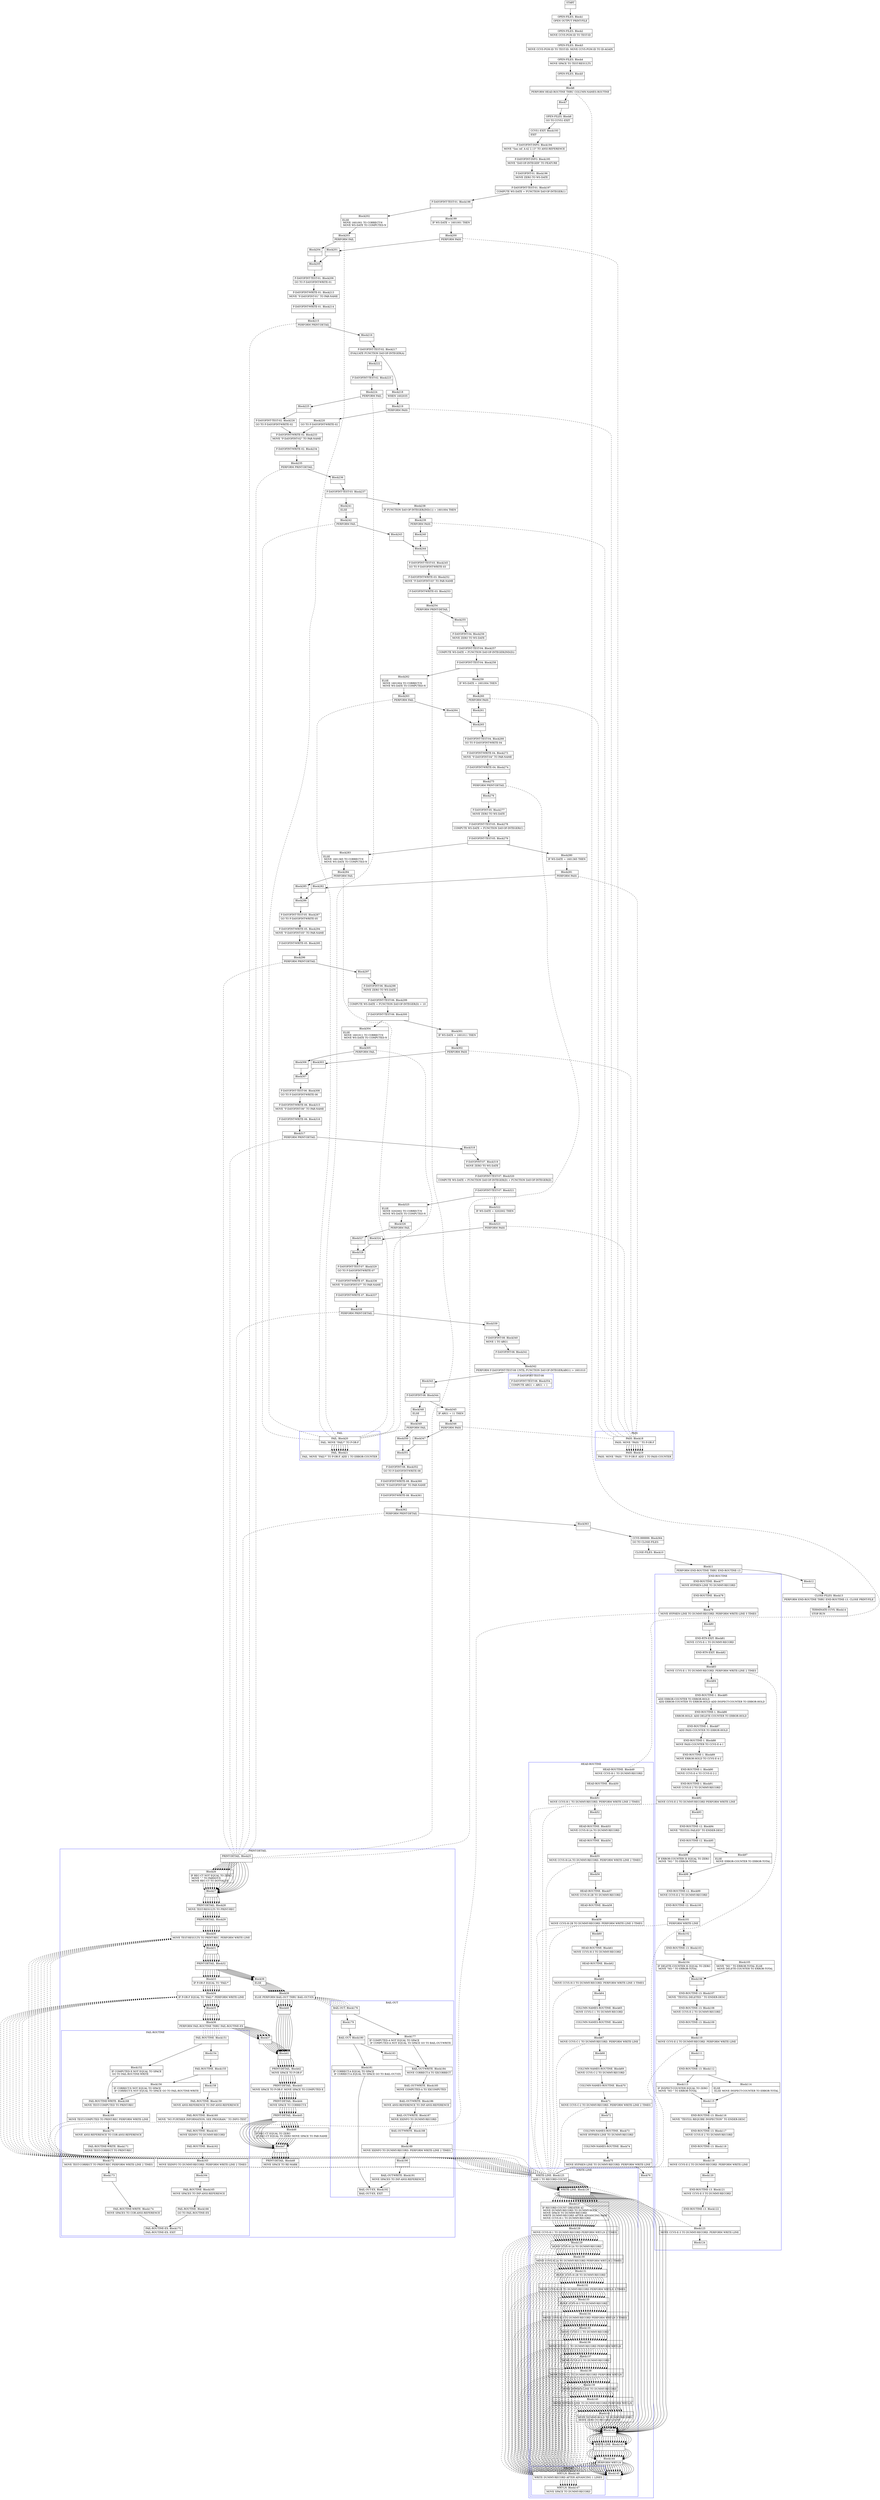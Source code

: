 digraph Cfg {
compound=true;
node [
shape = "record"
]

edge [
arrowtail = "empty"
]
Block0 [
label = "{START|}"
]
Block1 [
label = "{OPEN-FILES. Block1|    OPEN     OUTPUT PRINT-FILE\l}"
]
Block2 [
label = "{OPEN-FILES. Block2|    MOVE CCVS-PGM-ID TO TEST-ID\l}"
]
Block3 [
label = "{OPEN-FILES. Block3|    MOVE CCVS-PGM-ID TO TEST-ID. MOVE CCVS-PGM-ID TO ID-AGAIN\l}"
]
Block4 [
label = "{OPEN-FILES. Block4|    MOVE    SPACE TO TEST-RESULTS\l}"
]
Block5 [
label = "{OPEN-FILES. Block5|}"
]
Block6 [
label = "{Block6|    PERFORM  HEAD-ROUTINE THRU COLUMN-NAMES-ROUTINE\l}"
]
subgraph cluster_1{
color = blue;
label = "HEAD-ROUTINE";
Block49 [
label = "{HEAD-ROUTINE. Block49|    MOVE CCVS-H-1  TO DUMMY-RECORD\l}"
]
Block50 [
label = "{HEAD-ROUTINE. Block50|}"
]
Block51 [
label = "{Block51|    MOVE CCVS-H-1  TO DUMMY-RECORD. PERFORM WRITE-LINE 2 TIMES\l}"
]
subgraph cluster_7{
color = blue;
label = "WRITE-LINE";
Block125 [
label = "{WRITE-LINE. Block125|    ADD 1 TO RECORD-COUNT\l}"
]
Block126 [
label = "{WRITE-LINE. Block126|}"
]
Block127 [
label = "{Block127|    IF RECORD-COUNT GREATER 42\l        MOVE DUMMY-RECORD TO DUMMY-HOLD\l        MOVE SPACE TO DUMMY-RECORD\l        WRITE DUMMY-RECORD AFTER ADVANCING PAGE\l        MOVE CCVS-H-1  TO DUMMY-RECORD\l}"
]
Block128 [
label = "{Block128|        MOVE CCVS-H-1  TO DUMMY-RECORD  PERFORM WRT-LN 2 TIMES\l}"
]
subgraph cluster_21{
color = blue;
label = "WRT-LN";
Block146 [
label = "{WRT-LN. Block146|    WRITE    DUMMY-RECORD AFTER ADVANCING 1 LINES\l}"
]
Block147 [
label = "{WRT-LN. Block147|    MOVE SPACE TO DUMMY-RECORD\l}"
]
Block146 -> Block147

}
Block128 -> Block146 [style=dashed, arrowhead=none]

Block129 [
label = "{Block129|        MOVE CCVS-H-2A TO DUMMY-RECORD\l}"
]
Block130 [
label = "{Block130|        MOVE CCVS-H-2A TO DUMMY-RECORD  PERFORM WRT-LN 2 TIMES\l}"
]
subgraph cluster_22{
color = blue;
label = "WRT-LN";
Block146 [
label = "{WRT-LN. Block146|    WRITE    DUMMY-RECORD AFTER ADVANCING 1 LINES\l}"
]
Block147 [
label = "{WRT-LN. Block147|    MOVE SPACE TO DUMMY-RECORD\l}"
]
Block146 -> Block147

}
Block130 -> Block146 [style=dashed, arrowhead=none]

Block131 [
label = "{Block131|        MOVE CCVS-H-2B TO DUMMY-RECORD\l}"
]
Block132 [
label = "{Block132|        MOVE CCVS-H-2B TO DUMMY-RECORD  PERFORM WRT-LN 3 TIMES\l}"
]
subgraph cluster_23{
color = blue;
label = "WRT-LN";
Block146 [
label = "{WRT-LN. Block146|    WRITE    DUMMY-RECORD AFTER ADVANCING 1 LINES\l}"
]
Block147 [
label = "{WRT-LN. Block147|    MOVE SPACE TO DUMMY-RECORD\l}"
]
Block146 -> Block147

}
Block132 -> Block146 [style=dashed, arrowhead=none]

Block133 [
label = "{Block133|        MOVE CCVS-H-3  TO DUMMY-RECORD\l}"
]
Block134 [
label = "{Block134|        MOVE CCVS-H-3  TO DUMMY-RECORD  PERFORM WRT-LN 3 TIMES\l}"
]
subgraph cluster_24{
color = blue;
label = "WRT-LN";
Block146 [
label = "{WRT-LN. Block146|    WRITE    DUMMY-RECORD AFTER ADVANCING 1 LINES\l}"
]
Block147 [
label = "{WRT-LN. Block147|    MOVE SPACE TO DUMMY-RECORD\l}"
]
Block146 -> Block147

}
Block134 -> Block146 [style=dashed, arrowhead=none]

Block135 [
label = "{Block135|        MOVE CCVS-C-1  TO DUMMY-RECORD\l}"
]
Block136 [
label = "{Block136|        MOVE CCVS-C-1  TO DUMMY-RECORD  PERFORM WRT-LN\l}"
]
subgraph cluster_25{
color = blue;
label = "WRT-LN";
Block146 [
label = "{WRT-LN. Block146|    WRITE    DUMMY-RECORD AFTER ADVANCING 1 LINES\l}"
]
Block147 [
label = "{WRT-LN. Block147|    MOVE SPACE TO DUMMY-RECORD\l}"
]
Block146 -> Block147

}
Block136 -> Block146 [style=dashed, arrowhead=none]

Block137 [
label = "{Block137|        MOVE CCVS-C-2  TO DUMMY-RECORD\l}"
]
Block138 [
label = "{Block138|        MOVE CCVS-C-2  TO DUMMY-RECORD  PERFORM WRT-LN\l}"
]
subgraph cluster_26{
color = blue;
label = "WRT-LN";
Block146 [
label = "{WRT-LN. Block146|    WRITE    DUMMY-RECORD AFTER ADVANCING 1 LINES\l}"
]
Block147 [
label = "{WRT-LN. Block147|    MOVE SPACE TO DUMMY-RECORD\l}"
]
Block146 -> Block147

}
Block138 -> Block146 [style=dashed, arrowhead=none]

Block139 [
label = "{Block139|        MOVE HYPHEN-LINE TO DUMMY-RECORD\l}"
]
Block140 [
label = "{Block140|        MOVE HYPHEN-LINE TO DUMMY-RECORD PERFORM WRT-LN\l}"
]
subgraph cluster_27{
color = blue;
label = "WRT-LN";
Block146 [
label = "{WRT-LN. Block146|    WRITE    DUMMY-RECORD AFTER ADVANCING 1 LINES\l}"
]
Block147 [
label = "{WRT-LN. Block147|    MOVE SPACE TO DUMMY-RECORD\l}"
]
Block146 -> Block147

}
Block140 -> Block146 [style=dashed, arrowhead=none]

Block141 [
label = "{Block141|        MOVE DUMMY-HOLD TO DUMMY-RECORD\l        MOVE ZERO TO RECORD-COUNT\l}"
]
Block142 [
label = "{Block142|}"
]
Block143 [
label = "{WRITE-LINE. Block143|}"
]
Block144 [
label = "{Block144|    PERFORM WRT-LN\l}"
]
subgraph cluster_28{
color = blue;
label = "WRT-LN";
Block146 [
label = "{WRT-LN. Block146|    WRITE    DUMMY-RECORD AFTER ADVANCING 1 LINES\l}"
]
Block147 [
label = "{WRT-LN. Block147|    MOVE SPACE TO DUMMY-RECORD\l}"
]
Block146 -> Block147

}
Block144 -> Block146 [style=dashed, arrowhead=none]

Block145 [
label = "{Block145|}"
]
Block125 -> Block126
Block126 -> Block127
Block126 -> Block142
Block127 -> Block128
Block128 -> Block129
Block129 -> Block130
Block130 -> Block131
Block131 -> Block132
Block132 -> Block133
Block133 -> Block134
Block134 -> Block135
Block135 -> Block136
Block136 -> Block137
Block137 -> Block138
Block138 -> Block139
Block139 -> Block140
Block140 -> Block141
Block141 -> Block142
Block142 -> Block143
Block143 -> Block144
Block144 -> Block145

}
Block51 -> Block125 [style=dashed, arrowhead=none]

Block52 [
label = "{Block52|}"
]
Block53 [
label = "{HEAD-ROUTINE. Block53|    MOVE CCVS-H-2A TO DUMMY-RECORD\l}"
]
Block54 [
label = "{HEAD-ROUTINE. Block54|}"
]
Block55 [
label = "{Block55|    MOVE CCVS-H-2A TO DUMMY-RECORD. PERFORM WRITE-LINE 2 TIMES\l}"
]
subgraph cluster_8{
color = blue;
label = "WRITE-LINE";
Block125 [
label = "{WRITE-LINE. Block125|    ADD 1 TO RECORD-COUNT\l}"
]
Block126 [
label = "{WRITE-LINE. Block126|}"
]
Block127 [
label = "{Block127|    IF RECORD-COUNT GREATER 42\l        MOVE DUMMY-RECORD TO DUMMY-HOLD\l        MOVE SPACE TO DUMMY-RECORD\l        WRITE DUMMY-RECORD AFTER ADVANCING PAGE\l        MOVE CCVS-H-1  TO DUMMY-RECORD\l}"
]
Block128 [
label = "{Block128|        MOVE CCVS-H-1  TO DUMMY-RECORD  PERFORM WRT-LN 2 TIMES\l}"
]
Block128 -> Block146 [style=dashed, arrowhead=none]

Block129 [
label = "{Block129|        MOVE CCVS-H-2A TO DUMMY-RECORD\l}"
]
Block130 [
label = "{Block130|        MOVE CCVS-H-2A TO DUMMY-RECORD  PERFORM WRT-LN 2 TIMES\l}"
]
Block130 -> Block146 [style=dashed, arrowhead=none]

Block131 [
label = "{Block131|        MOVE CCVS-H-2B TO DUMMY-RECORD\l}"
]
Block132 [
label = "{Block132|        MOVE CCVS-H-2B TO DUMMY-RECORD  PERFORM WRT-LN 3 TIMES\l}"
]
Block132 -> Block146 [style=dashed, arrowhead=none]

Block133 [
label = "{Block133|        MOVE CCVS-H-3  TO DUMMY-RECORD\l}"
]
Block134 [
label = "{Block134|        MOVE CCVS-H-3  TO DUMMY-RECORD  PERFORM WRT-LN 3 TIMES\l}"
]
Block134 -> Block146 [style=dashed, arrowhead=none]

Block135 [
label = "{Block135|        MOVE CCVS-C-1  TO DUMMY-RECORD\l}"
]
Block136 [
label = "{Block136|        MOVE CCVS-C-1  TO DUMMY-RECORD  PERFORM WRT-LN\l}"
]
Block136 -> Block146 [style=dashed, arrowhead=none]

Block137 [
label = "{Block137|        MOVE CCVS-C-2  TO DUMMY-RECORD\l}"
]
Block138 [
label = "{Block138|        MOVE CCVS-C-2  TO DUMMY-RECORD  PERFORM WRT-LN\l}"
]
Block138 -> Block146 [style=dashed, arrowhead=none]

Block139 [
label = "{Block139|        MOVE HYPHEN-LINE TO DUMMY-RECORD\l}"
]
Block140 [
label = "{Block140|        MOVE HYPHEN-LINE TO DUMMY-RECORD PERFORM WRT-LN\l}"
]
Block140 -> Block146 [style=dashed, arrowhead=none]

Block141 [
label = "{Block141|        MOVE DUMMY-HOLD TO DUMMY-RECORD\l        MOVE ZERO TO RECORD-COUNT\l}"
]
Block142 [
label = "{Block142|}"
]
Block143 [
label = "{WRITE-LINE. Block143|}"
]
Block144 [
label = "{Block144|    PERFORM WRT-LN\l}"
]
Block144 -> Block146 [style=dashed, arrowhead=none]

Block145 [
label = "{Block145|}"
]
Block125 -> Block126
Block126 -> Block127
Block126 -> Block142
Block127 -> Block128
Block128 -> Block129
Block129 -> Block130
Block130 -> Block131
Block131 -> Block132
Block132 -> Block133
Block133 -> Block134
Block134 -> Block135
Block135 -> Block136
Block136 -> Block137
Block137 -> Block138
Block138 -> Block139
Block139 -> Block140
Block140 -> Block141
Block141 -> Block142
Block142 -> Block143
Block143 -> Block144
Block144 -> Block145

}
Block55 -> Block125 [style=dashed, arrowhead=none]

Block56 [
label = "{Block56|}"
]
Block57 [
label = "{HEAD-ROUTINE. Block57|    MOVE CCVS-H-2B TO DUMMY-RECORD\l}"
]
Block58 [
label = "{HEAD-ROUTINE. Block58|}"
]
Block59 [
label = "{Block59|    MOVE CCVS-H-2B TO DUMMY-RECORD. PERFORM WRITE-LINE 3 TIMES\l}"
]
subgraph cluster_9{
color = blue;
label = "WRITE-LINE";
Block125 [
label = "{WRITE-LINE. Block125|    ADD 1 TO RECORD-COUNT\l}"
]
Block126 [
label = "{WRITE-LINE. Block126|}"
]
Block127 [
label = "{Block127|    IF RECORD-COUNT GREATER 42\l        MOVE DUMMY-RECORD TO DUMMY-HOLD\l        MOVE SPACE TO DUMMY-RECORD\l        WRITE DUMMY-RECORD AFTER ADVANCING PAGE\l        MOVE CCVS-H-1  TO DUMMY-RECORD\l}"
]
Block128 [
label = "{Block128|        MOVE CCVS-H-1  TO DUMMY-RECORD  PERFORM WRT-LN 2 TIMES\l}"
]
Block128 -> Block146 [style=dashed, arrowhead=none]

Block129 [
label = "{Block129|        MOVE CCVS-H-2A TO DUMMY-RECORD\l}"
]
Block130 [
label = "{Block130|        MOVE CCVS-H-2A TO DUMMY-RECORD  PERFORM WRT-LN 2 TIMES\l}"
]
Block130 -> Block146 [style=dashed, arrowhead=none]

Block131 [
label = "{Block131|        MOVE CCVS-H-2B TO DUMMY-RECORD\l}"
]
Block132 [
label = "{Block132|        MOVE CCVS-H-2B TO DUMMY-RECORD  PERFORM WRT-LN 3 TIMES\l}"
]
Block132 -> Block146 [style=dashed, arrowhead=none]

Block133 [
label = "{Block133|        MOVE CCVS-H-3  TO DUMMY-RECORD\l}"
]
Block134 [
label = "{Block134|        MOVE CCVS-H-3  TO DUMMY-RECORD  PERFORM WRT-LN 3 TIMES\l}"
]
Block134 -> Block146 [style=dashed, arrowhead=none]

Block135 [
label = "{Block135|        MOVE CCVS-C-1  TO DUMMY-RECORD\l}"
]
Block136 [
label = "{Block136|        MOVE CCVS-C-1  TO DUMMY-RECORD  PERFORM WRT-LN\l}"
]
Block136 -> Block146 [style=dashed, arrowhead=none]

Block137 [
label = "{Block137|        MOVE CCVS-C-2  TO DUMMY-RECORD\l}"
]
Block138 [
label = "{Block138|        MOVE CCVS-C-2  TO DUMMY-RECORD  PERFORM WRT-LN\l}"
]
Block138 -> Block146 [style=dashed, arrowhead=none]

Block139 [
label = "{Block139|        MOVE HYPHEN-LINE TO DUMMY-RECORD\l}"
]
Block140 [
label = "{Block140|        MOVE HYPHEN-LINE TO DUMMY-RECORD PERFORM WRT-LN\l}"
]
Block140 -> Block146 [style=dashed, arrowhead=none]

Block141 [
label = "{Block141|        MOVE DUMMY-HOLD TO DUMMY-RECORD\l        MOVE ZERO TO RECORD-COUNT\l}"
]
Block142 [
label = "{Block142|}"
]
Block143 [
label = "{WRITE-LINE. Block143|}"
]
Block144 [
label = "{Block144|    PERFORM WRT-LN\l}"
]
Block144 -> Block146 [style=dashed, arrowhead=none]

Block145 [
label = "{Block145|}"
]
Block125 -> Block126
Block126 -> Block127
Block126 -> Block142
Block127 -> Block128
Block128 -> Block129
Block129 -> Block130
Block130 -> Block131
Block131 -> Block132
Block132 -> Block133
Block133 -> Block134
Block134 -> Block135
Block135 -> Block136
Block136 -> Block137
Block137 -> Block138
Block138 -> Block139
Block139 -> Block140
Block140 -> Block141
Block141 -> Block142
Block142 -> Block143
Block143 -> Block144
Block144 -> Block145

}
Block59 -> Block125 [style=dashed, arrowhead=none]

Block60 [
label = "{Block60|}"
]
Block61 [
label = "{HEAD-ROUTINE. Block61|    MOVE CCVS-H-3  TO DUMMY-RECORD\l}"
]
Block62 [
label = "{HEAD-ROUTINE. Block62|}"
]
Block63 [
label = "{Block63|    MOVE CCVS-H-3  TO DUMMY-RECORD. PERFORM WRITE-LINE 3 TIMES\l}"
]
subgraph cluster_10{
color = blue;
label = "WRITE-LINE";
Block125 [
label = "{WRITE-LINE. Block125|    ADD 1 TO RECORD-COUNT\l}"
]
Block126 [
label = "{WRITE-LINE. Block126|}"
]
Block127 [
label = "{Block127|    IF RECORD-COUNT GREATER 42\l        MOVE DUMMY-RECORD TO DUMMY-HOLD\l        MOVE SPACE TO DUMMY-RECORD\l        WRITE DUMMY-RECORD AFTER ADVANCING PAGE\l        MOVE CCVS-H-1  TO DUMMY-RECORD\l}"
]
Block128 [
label = "{Block128|        MOVE CCVS-H-1  TO DUMMY-RECORD  PERFORM WRT-LN 2 TIMES\l}"
]
Block128 -> Block146 [style=dashed, arrowhead=none]

Block129 [
label = "{Block129|        MOVE CCVS-H-2A TO DUMMY-RECORD\l}"
]
Block130 [
label = "{Block130|        MOVE CCVS-H-2A TO DUMMY-RECORD  PERFORM WRT-LN 2 TIMES\l}"
]
Block130 -> Block146 [style=dashed, arrowhead=none]

Block131 [
label = "{Block131|        MOVE CCVS-H-2B TO DUMMY-RECORD\l}"
]
Block132 [
label = "{Block132|        MOVE CCVS-H-2B TO DUMMY-RECORD  PERFORM WRT-LN 3 TIMES\l}"
]
Block132 -> Block146 [style=dashed, arrowhead=none]

Block133 [
label = "{Block133|        MOVE CCVS-H-3  TO DUMMY-RECORD\l}"
]
Block134 [
label = "{Block134|        MOVE CCVS-H-3  TO DUMMY-RECORD  PERFORM WRT-LN 3 TIMES\l}"
]
Block134 -> Block146 [style=dashed, arrowhead=none]

Block135 [
label = "{Block135|        MOVE CCVS-C-1  TO DUMMY-RECORD\l}"
]
Block136 [
label = "{Block136|        MOVE CCVS-C-1  TO DUMMY-RECORD  PERFORM WRT-LN\l}"
]
Block136 -> Block146 [style=dashed, arrowhead=none]

Block137 [
label = "{Block137|        MOVE CCVS-C-2  TO DUMMY-RECORD\l}"
]
Block138 [
label = "{Block138|        MOVE CCVS-C-2  TO DUMMY-RECORD  PERFORM WRT-LN\l}"
]
Block138 -> Block146 [style=dashed, arrowhead=none]

Block139 [
label = "{Block139|        MOVE HYPHEN-LINE TO DUMMY-RECORD\l}"
]
Block140 [
label = "{Block140|        MOVE HYPHEN-LINE TO DUMMY-RECORD PERFORM WRT-LN\l}"
]
Block140 -> Block146 [style=dashed, arrowhead=none]

Block141 [
label = "{Block141|        MOVE DUMMY-HOLD TO DUMMY-RECORD\l        MOVE ZERO TO RECORD-COUNT\l}"
]
Block142 [
label = "{Block142|}"
]
Block143 [
label = "{WRITE-LINE. Block143|}"
]
Block144 [
label = "{Block144|    PERFORM WRT-LN\l}"
]
Block144 -> Block146 [style=dashed, arrowhead=none]

Block145 [
label = "{Block145|}"
]
Block125 -> Block126
Block126 -> Block127
Block126 -> Block142
Block127 -> Block128
Block128 -> Block129
Block129 -> Block130
Block130 -> Block131
Block131 -> Block132
Block132 -> Block133
Block133 -> Block134
Block134 -> Block135
Block135 -> Block136
Block136 -> Block137
Block137 -> Block138
Block138 -> Block139
Block139 -> Block140
Block140 -> Block141
Block141 -> Block142
Block142 -> Block143
Block143 -> Block144
Block144 -> Block145

}
Block63 -> Block125 [style=dashed, arrowhead=none]

Block64 [
label = "{Block64|}"
]
Block65 [
label = "{COLUMN-NAMES-ROUTINE. Block65|    MOVE CCVS-C-1 TO DUMMY-RECORD\l}"
]
Block66 [
label = "{COLUMN-NAMES-ROUTINE. Block66|}"
]
Block67 [
label = "{Block67|    MOVE CCVS-C-1 TO DUMMY-RECORD. PERFORM WRITE-LINE\l}"
]
subgraph cluster_11{
color = blue;
label = "WRITE-LINE";
Block125 [
label = "{WRITE-LINE. Block125|    ADD 1 TO RECORD-COUNT\l}"
]
Block126 [
label = "{WRITE-LINE. Block126|}"
]
Block127 [
label = "{Block127|    IF RECORD-COUNT GREATER 42\l        MOVE DUMMY-RECORD TO DUMMY-HOLD\l        MOVE SPACE TO DUMMY-RECORD\l        WRITE DUMMY-RECORD AFTER ADVANCING PAGE\l        MOVE CCVS-H-1  TO DUMMY-RECORD\l}"
]
Block128 [
label = "{Block128|        MOVE CCVS-H-1  TO DUMMY-RECORD  PERFORM WRT-LN 2 TIMES\l}"
]
Block128 -> Block146 [style=dashed, arrowhead=none]

Block129 [
label = "{Block129|        MOVE CCVS-H-2A TO DUMMY-RECORD\l}"
]
Block130 [
label = "{Block130|        MOVE CCVS-H-2A TO DUMMY-RECORD  PERFORM WRT-LN 2 TIMES\l}"
]
Block130 -> Block146 [style=dashed, arrowhead=none]

Block131 [
label = "{Block131|        MOVE CCVS-H-2B TO DUMMY-RECORD\l}"
]
Block132 [
label = "{Block132|        MOVE CCVS-H-2B TO DUMMY-RECORD  PERFORM WRT-LN 3 TIMES\l}"
]
Block132 -> Block146 [style=dashed, arrowhead=none]

Block133 [
label = "{Block133|        MOVE CCVS-H-3  TO DUMMY-RECORD\l}"
]
Block134 [
label = "{Block134|        MOVE CCVS-H-3  TO DUMMY-RECORD  PERFORM WRT-LN 3 TIMES\l}"
]
Block134 -> Block146 [style=dashed, arrowhead=none]

Block135 [
label = "{Block135|        MOVE CCVS-C-1  TO DUMMY-RECORD\l}"
]
Block136 [
label = "{Block136|        MOVE CCVS-C-1  TO DUMMY-RECORD  PERFORM WRT-LN\l}"
]
Block136 -> Block146 [style=dashed, arrowhead=none]

Block137 [
label = "{Block137|        MOVE CCVS-C-2  TO DUMMY-RECORD\l}"
]
Block138 [
label = "{Block138|        MOVE CCVS-C-2  TO DUMMY-RECORD  PERFORM WRT-LN\l}"
]
Block138 -> Block146 [style=dashed, arrowhead=none]

Block139 [
label = "{Block139|        MOVE HYPHEN-LINE TO DUMMY-RECORD\l}"
]
Block140 [
label = "{Block140|        MOVE HYPHEN-LINE TO DUMMY-RECORD PERFORM WRT-LN\l}"
]
Block140 -> Block146 [style=dashed, arrowhead=none]

Block141 [
label = "{Block141|        MOVE DUMMY-HOLD TO DUMMY-RECORD\l        MOVE ZERO TO RECORD-COUNT\l}"
]
Block142 [
label = "{Block142|}"
]
Block143 [
label = "{WRITE-LINE. Block143|}"
]
Block144 [
label = "{Block144|    PERFORM WRT-LN\l}"
]
Block144 -> Block146 [style=dashed, arrowhead=none]

Block145 [
label = "{Block145|}"
]
Block125 -> Block126
Block126 -> Block127
Block126 -> Block142
Block127 -> Block128
Block128 -> Block129
Block129 -> Block130
Block130 -> Block131
Block131 -> Block132
Block132 -> Block133
Block133 -> Block134
Block134 -> Block135
Block135 -> Block136
Block136 -> Block137
Block137 -> Block138
Block138 -> Block139
Block139 -> Block140
Block140 -> Block141
Block141 -> Block142
Block142 -> Block143
Block143 -> Block144
Block144 -> Block145

}
Block67 -> Block125 [style=dashed, arrowhead=none]

Block68 [
label = "{Block68|}"
]
Block69 [
label = "{COLUMN-NAMES-ROUTINE. Block69|    MOVE CCVS-C-2 TO DUMMY-RECORD\l}"
]
Block70 [
label = "{COLUMN-NAMES-ROUTINE. Block70|}"
]
Block71 [
label = "{Block71|    MOVE CCVS-C-2 TO DUMMY-RECORD. PERFORM WRITE-LINE 2 TIMES\l}"
]
subgraph cluster_12{
color = blue;
label = "WRITE-LINE";
Block125 [
label = "{WRITE-LINE. Block125|    ADD 1 TO RECORD-COUNT\l}"
]
Block126 [
label = "{WRITE-LINE. Block126|}"
]
Block127 [
label = "{Block127|    IF RECORD-COUNT GREATER 42\l        MOVE DUMMY-RECORD TO DUMMY-HOLD\l        MOVE SPACE TO DUMMY-RECORD\l        WRITE DUMMY-RECORD AFTER ADVANCING PAGE\l        MOVE CCVS-H-1  TO DUMMY-RECORD\l}"
]
Block128 [
label = "{Block128|        MOVE CCVS-H-1  TO DUMMY-RECORD  PERFORM WRT-LN 2 TIMES\l}"
]
Block128 -> Block146 [style=dashed, arrowhead=none]

Block129 [
label = "{Block129|        MOVE CCVS-H-2A TO DUMMY-RECORD\l}"
]
Block130 [
label = "{Block130|        MOVE CCVS-H-2A TO DUMMY-RECORD  PERFORM WRT-LN 2 TIMES\l}"
]
Block130 -> Block146 [style=dashed, arrowhead=none]

Block131 [
label = "{Block131|        MOVE CCVS-H-2B TO DUMMY-RECORD\l}"
]
Block132 [
label = "{Block132|        MOVE CCVS-H-2B TO DUMMY-RECORD  PERFORM WRT-LN 3 TIMES\l}"
]
Block132 -> Block146 [style=dashed, arrowhead=none]

Block133 [
label = "{Block133|        MOVE CCVS-H-3  TO DUMMY-RECORD\l}"
]
Block134 [
label = "{Block134|        MOVE CCVS-H-3  TO DUMMY-RECORD  PERFORM WRT-LN 3 TIMES\l}"
]
Block134 -> Block146 [style=dashed, arrowhead=none]

Block135 [
label = "{Block135|        MOVE CCVS-C-1  TO DUMMY-RECORD\l}"
]
Block136 [
label = "{Block136|        MOVE CCVS-C-1  TO DUMMY-RECORD  PERFORM WRT-LN\l}"
]
Block136 -> Block146 [style=dashed, arrowhead=none]

Block137 [
label = "{Block137|        MOVE CCVS-C-2  TO DUMMY-RECORD\l}"
]
Block138 [
label = "{Block138|        MOVE CCVS-C-2  TO DUMMY-RECORD  PERFORM WRT-LN\l}"
]
Block138 -> Block146 [style=dashed, arrowhead=none]

Block139 [
label = "{Block139|        MOVE HYPHEN-LINE TO DUMMY-RECORD\l}"
]
Block140 [
label = "{Block140|        MOVE HYPHEN-LINE TO DUMMY-RECORD PERFORM WRT-LN\l}"
]
Block140 -> Block146 [style=dashed, arrowhead=none]

Block141 [
label = "{Block141|        MOVE DUMMY-HOLD TO DUMMY-RECORD\l        MOVE ZERO TO RECORD-COUNT\l}"
]
Block142 [
label = "{Block142|}"
]
Block143 [
label = "{WRITE-LINE. Block143|}"
]
Block144 [
label = "{Block144|    PERFORM WRT-LN\l}"
]
Block144 -> Block146 [style=dashed, arrowhead=none]

Block145 [
label = "{Block145|}"
]
Block125 -> Block126
Block126 -> Block127
Block126 -> Block142
Block127 -> Block128
Block128 -> Block129
Block129 -> Block130
Block130 -> Block131
Block131 -> Block132
Block132 -> Block133
Block133 -> Block134
Block134 -> Block135
Block135 -> Block136
Block136 -> Block137
Block137 -> Block138
Block138 -> Block139
Block139 -> Block140
Block140 -> Block141
Block141 -> Block142
Block142 -> Block143
Block143 -> Block144
Block144 -> Block145

}
Block71 -> Block125 [style=dashed, arrowhead=none]

Block72 [
label = "{Block72|}"
]
Block73 [
label = "{COLUMN-NAMES-ROUTINE. Block73|    MOVE HYPHEN-LINE TO DUMMY-RECORD\l}"
]
Block74 [
label = "{COLUMN-NAMES-ROUTINE. Block74|}"
]
Block75 [
label = "{Block75|    MOVE HYPHEN-LINE TO DUMMY-RECORD. PERFORM WRITE-LINE\l}"
]
subgraph cluster_13{
color = blue;
label = "WRITE-LINE";
Block125 [
label = "{WRITE-LINE. Block125|    ADD 1 TO RECORD-COUNT\l}"
]
Block126 [
label = "{WRITE-LINE. Block126|}"
]
Block127 [
label = "{Block127|    IF RECORD-COUNT GREATER 42\l        MOVE DUMMY-RECORD TO DUMMY-HOLD\l        MOVE SPACE TO DUMMY-RECORD\l        WRITE DUMMY-RECORD AFTER ADVANCING PAGE\l        MOVE CCVS-H-1  TO DUMMY-RECORD\l}"
]
Block128 [
label = "{Block128|        MOVE CCVS-H-1  TO DUMMY-RECORD  PERFORM WRT-LN 2 TIMES\l}"
]
Block128 -> Block146 [style=dashed, arrowhead=none]

Block129 [
label = "{Block129|        MOVE CCVS-H-2A TO DUMMY-RECORD\l}"
]
Block130 [
label = "{Block130|        MOVE CCVS-H-2A TO DUMMY-RECORD  PERFORM WRT-LN 2 TIMES\l}"
]
Block130 -> Block146 [style=dashed, arrowhead=none]

Block131 [
label = "{Block131|        MOVE CCVS-H-2B TO DUMMY-RECORD\l}"
]
Block132 [
label = "{Block132|        MOVE CCVS-H-2B TO DUMMY-RECORD  PERFORM WRT-LN 3 TIMES\l}"
]
Block132 -> Block146 [style=dashed, arrowhead=none]

Block133 [
label = "{Block133|        MOVE CCVS-H-3  TO DUMMY-RECORD\l}"
]
Block134 [
label = "{Block134|        MOVE CCVS-H-3  TO DUMMY-RECORD  PERFORM WRT-LN 3 TIMES\l}"
]
Block134 -> Block146 [style=dashed, arrowhead=none]

Block135 [
label = "{Block135|        MOVE CCVS-C-1  TO DUMMY-RECORD\l}"
]
Block136 [
label = "{Block136|        MOVE CCVS-C-1  TO DUMMY-RECORD  PERFORM WRT-LN\l}"
]
Block136 -> Block146 [style=dashed, arrowhead=none]

Block137 [
label = "{Block137|        MOVE CCVS-C-2  TO DUMMY-RECORD\l}"
]
Block138 [
label = "{Block138|        MOVE CCVS-C-2  TO DUMMY-RECORD  PERFORM WRT-LN\l}"
]
Block138 -> Block146 [style=dashed, arrowhead=none]

Block139 [
label = "{Block139|        MOVE HYPHEN-LINE TO DUMMY-RECORD\l}"
]
Block140 [
label = "{Block140|        MOVE HYPHEN-LINE TO DUMMY-RECORD PERFORM WRT-LN\l}"
]
Block140 -> Block146 [style=dashed, arrowhead=none]

Block141 [
label = "{Block141|        MOVE DUMMY-HOLD TO DUMMY-RECORD\l        MOVE ZERO TO RECORD-COUNT\l}"
]
Block142 [
label = "{Block142|}"
]
Block143 [
label = "{WRITE-LINE. Block143|}"
]
Block144 [
label = "{Block144|    PERFORM WRT-LN\l}"
]
Block144 -> Block146 [style=dashed, arrowhead=none]

Block145 [
label = "{Block145|}"
]
Block125 -> Block126
Block126 -> Block127
Block126 -> Block142
Block127 -> Block128
Block128 -> Block129
Block129 -> Block130
Block130 -> Block131
Block131 -> Block132
Block132 -> Block133
Block133 -> Block134
Block134 -> Block135
Block135 -> Block136
Block136 -> Block137
Block137 -> Block138
Block138 -> Block139
Block139 -> Block140
Block140 -> Block141
Block141 -> Block142
Block142 -> Block143
Block143 -> Block144
Block144 -> Block145

}
Block75 -> Block125 [style=dashed, arrowhead=none]

Block76 [
label = "{Block76|}"
]
Block49 -> Block50
Block50 -> Block51
Block51 -> Block52
Block52 -> Block53
Block53 -> Block54
Block54 -> Block55
Block55 -> Block56
Block56 -> Block57
Block57 -> Block58
Block58 -> Block59
Block59 -> Block60
Block60 -> Block61
Block61 -> Block62
Block62 -> Block63
Block63 -> Block64
Block64 -> Block65
Block65 -> Block66
Block66 -> Block67
Block67 -> Block68
Block68 -> Block69
Block69 -> Block70
Block70 -> Block71
Block71 -> Block72
Block72 -> Block73
Block73 -> Block74
Block74 -> Block75
Block75 -> Block76

}
Block6 -> Block49 [style=dashed, arrowhead=none]

Block7 [
label = "{Block7|}"
]
Block8 [
label = "{OPEN-FILES. Block8|    GO TO CCVS1-EXIT\l}"
]
Block193 [
label = "{CCVS1-EXIT. Block193|    EXIT\l}"
]
Block194 [
label = "{F-DAYOFINT-INFO. Block194|    MOVE     \"See ref. A-42 2.13\" TO ANSI-REFERENCE\l}"
]
Block195 [
label = "{F-DAYOFINT-INFO. Block195|    MOVE     \"DAY-OF-INTEGER\"     TO FEATURE\l}"
]
Block196 [
label = "{F-DAYOFINT-01. Block196|    MOVE ZERO TO WS-DATE\l}"
]
Block197 [
label = "{F-DAYOFINT-TEST-01. Block197|    COMPUTE WS-DATE = FUNCTION DAY-OF-INTEGER(1)\l}"
]
Block198 [
label = "{F-DAYOFINT-TEST-01. Block198|}"
]
Block199 [
label = "{Block199|    IF WS-DATE = 1601001 THEN\l}"
]
Block200 [
label = "{Block200|                       PERFORM PASS\l}"
]
subgraph cluster_34{
color = blue;
label = "PASS";
Block18 [
label = "{PASS. Block18|PASS.  MOVE \"PASS \" TO P-OR-F\l}"
]
Block19 [
label = "{PASS. Block19|PASS.  MOVE \"PASS \" TO P-OR-F.  ADD 1 TO PASS-COUNTER\l}"
]
Block18 -> Block19

}
Block200 -> Block18 [style=dashed, arrowhead=none]

Block201 [
label = "{Block201|}"
]
Block205 [
label = "{Block205|}"
]
Block206 [
label = "{F-DAYOFINT-TEST-01. Block206|    GO TO F-DAYOFINT-WRITE-01\l}"
]
Block213 [
label = "{F-DAYOFINT-WRITE-01. Block213|    MOVE \"F-DAYOFINT-01\" TO PAR-NAME\l}"
]
Block214 [
label = "{F-DAYOFINT-WRITE-01. Block214|}"
]
Block215 [
label = "{Block215|    PERFORM  PRINT-DETAIL\l}"
]
subgraph cluster_37{
color = blue;
label = "PRINT-DETAIL";
Block25 [
label = "{PRINT-DETAIL. Block25|}"
]
Block26 [
label = "{Block26|    IF REC-CT NOT EQUAL TO ZERO\l            MOVE \".\" TO PARDOT-X\l            MOVE REC-CT TO DOTVALUE\l}"
]
Block27 [
label = "{Block27|}"
]
Block28 [
label = "{PRINT-DETAIL. Block28|    MOVE     TEST-RESULTS TO PRINT-REC\l}"
]
Block29 [
label = "{PRINT-DETAIL. Block29|}"
]
Block30 [
label = "{Block30|    MOVE     TEST-RESULTS TO PRINT-REC. PERFORM WRITE-LINE\l}"
]
subgraph cluster_3{
color = blue;
label = "WRITE-LINE";
Block125 [
label = "{WRITE-LINE. Block125|    ADD 1 TO RECORD-COUNT\l}"
]
Block126 [
label = "{WRITE-LINE. Block126|}"
]
Block127 [
label = "{Block127|    IF RECORD-COUNT GREATER 42\l        MOVE DUMMY-RECORD TO DUMMY-HOLD\l        MOVE SPACE TO DUMMY-RECORD\l        WRITE DUMMY-RECORD AFTER ADVANCING PAGE\l        MOVE CCVS-H-1  TO DUMMY-RECORD\l}"
]
Block128 [
label = "{Block128|        MOVE CCVS-H-1  TO DUMMY-RECORD  PERFORM WRT-LN 2 TIMES\l}"
]
Block128 -> Block146 [style=dashed, arrowhead=none]

Block129 [
label = "{Block129|        MOVE CCVS-H-2A TO DUMMY-RECORD\l}"
]
Block130 [
label = "{Block130|        MOVE CCVS-H-2A TO DUMMY-RECORD  PERFORM WRT-LN 2 TIMES\l}"
]
Block130 -> Block146 [style=dashed, arrowhead=none]

Block131 [
label = "{Block131|        MOVE CCVS-H-2B TO DUMMY-RECORD\l}"
]
Block132 [
label = "{Block132|        MOVE CCVS-H-2B TO DUMMY-RECORD  PERFORM WRT-LN 3 TIMES\l}"
]
Block132 -> Block146 [style=dashed, arrowhead=none]

Block133 [
label = "{Block133|        MOVE CCVS-H-3  TO DUMMY-RECORD\l}"
]
Block134 [
label = "{Block134|        MOVE CCVS-H-3  TO DUMMY-RECORD  PERFORM WRT-LN 3 TIMES\l}"
]
Block134 -> Block146 [style=dashed, arrowhead=none]

Block135 [
label = "{Block135|        MOVE CCVS-C-1  TO DUMMY-RECORD\l}"
]
Block136 [
label = "{Block136|        MOVE CCVS-C-1  TO DUMMY-RECORD  PERFORM WRT-LN\l}"
]
Block136 -> Block146 [style=dashed, arrowhead=none]

Block137 [
label = "{Block137|        MOVE CCVS-C-2  TO DUMMY-RECORD\l}"
]
Block138 [
label = "{Block138|        MOVE CCVS-C-2  TO DUMMY-RECORD  PERFORM WRT-LN\l}"
]
Block138 -> Block146 [style=dashed, arrowhead=none]

Block139 [
label = "{Block139|        MOVE HYPHEN-LINE TO DUMMY-RECORD\l}"
]
Block140 [
label = "{Block140|        MOVE HYPHEN-LINE TO DUMMY-RECORD PERFORM WRT-LN\l}"
]
Block140 -> Block146 [style=dashed, arrowhead=none]

Block141 [
label = "{Block141|        MOVE DUMMY-HOLD TO DUMMY-RECORD\l        MOVE ZERO TO RECORD-COUNT\l}"
]
Block142 [
label = "{Block142|}"
]
Block143 [
label = "{WRITE-LINE. Block143|}"
]
Block144 [
label = "{Block144|    PERFORM WRT-LN\l}"
]
Block144 -> Block146 [style=dashed, arrowhead=none]

Block145 [
label = "{Block145|}"
]
Block125 -> Block126
Block126 -> Block127
Block126 -> Block142
Block127 -> Block128
Block128 -> Block129
Block129 -> Block130
Block130 -> Block131
Block131 -> Block132
Block132 -> Block133
Block133 -> Block134
Block134 -> Block135
Block135 -> Block136
Block136 -> Block137
Block137 -> Block138
Block138 -> Block139
Block139 -> Block140
Block140 -> Block141
Block141 -> Block142
Block142 -> Block143
Block143 -> Block144
Block144 -> Block145

}
Block30 -> Block125 [style=dashed, arrowhead=none]

Block31 [
label = "{Block31|}"
]
Block32 [
label = "{PRINT-DETAIL. Block32|}"
]
Block33 [
label = "{Block33|    IF P-OR-F EQUAL TO \"FAIL*\"\l}"
]
Block34 [
label = "{Block34|    IF P-OR-F EQUAL TO \"FAIL*\"  PERFORM WRITE-LINE\l}"
]
subgraph cluster_4{
color = blue;
label = "WRITE-LINE";
Block125 [
label = "{WRITE-LINE. Block125|    ADD 1 TO RECORD-COUNT\l}"
]
Block126 [
label = "{WRITE-LINE. Block126|}"
]
Block127 [
label = "{Block127|    IF RECORD-COUNT GREATER 42\l        MOVE DUMMY-RECORD TO DUMMY-HOLD\l        MOVE SPACE TO DUMMY-RECORD\l        WRITE DUMMY-RECORD AFTER ADVANCING PAGE\l        MOVE CCVS-H-1  TO DUMMY-RECORD\l}"
]
Block128 [
label = "{Block128|        MOVE CCVS-H-1  TO DUMMY-RECORD  PERFORM WRT-LN 2 TIMES\l}"
]
Block128 -> Block146 [style=dashed, arrowhead=none]

Block129 [
label = "{Block129|        MOVE CCVS-H-2A TO DUMMY-RECORD\l}"
]
Block130 [
label = "{Block130|        MOVE CCVS-H-2A TO DUMMY-RECORD  PERFORM WRT-LN 2 TIMES\l}"
]
Block130 -> Block146 [style=dashed, arrowhead=none]

Block131 [
label = "{Block131|        MOVE CCVS-H-2B TO DUMMY-RECORD\l}"
]
Block132 [
label = "{Block132|        MOVE CCVS-H-2B TO DUMMY-RECORD  PERFORM WRT-LN 3 TIMES\l}"
]
Block132 -> Block146 [style=dashed, arrowhead=none]

Block133 [
label = "{Block133|        MOVE CCVS-H-3  TO DUMMY-RECORD\l}"
]
Block134 [
label = "{Block134|        MOVE CCVS-H-3  TO DUMMY-RECORD  PERFORM WRT-LN 3 TIMES\l}"
]
Block134 -> Block146 [style=dashed, arrowhead=none]

Block135 [
label = "{Block135|        MOVE CCVS-C-1  TO DUMMY-RECORD\l}"
]
Block136 [
label = "{Block136|        MOVE CCVS-C-1  TO DUMMY-RECORD  PERFORM WRT-LN\l}"
]
Block136 -> Block146 [style=dashed, arrowhead=none]

Block137 [
label = "{Block137|        MOVE CCVS-C-2  TO DUMMY-RECORD\l}"
]
Block138 [
label = "{Block138|        MOVE CCVS-C-2  TO DUMMY-RECORD  PERFORM WRT-LN\l}"
]
Block138 -> Block146 [style=dashed, arrowhead=none]

Block139 [
label = "{Block139|        MOVE HYPHEN-LINE TO DUMMY-RECORD\l}"
]
Block140 [
label = "{Block140|        MOVE HYPHEN-LINE TO DUMMY-RECORD PERFORM WRT-LN\l}"
]
Block140 -> Block146 [style=dashed, arrowhead=none]

Block141 [
label = "{Block141|        MOVE DUMMY-HOLD TO DUMMY-RECORD\l        MOVE ZERO TO RECORD-COUNT\l}"
]
Block142 [
label = "{Block142|}"
]
Block143 [
label = "{WRITE-LINE. Block143|}"
]
Block144 [
label = "{Block144|    PERFORM WRT-LN\l}"
]
Block144 -> Block146 [style=dashed, arrowhead=none]

Block145 [
label = "{Block145|}"
]
Block125 -> Block126
Block126 -> Block127
Block126 -> Block142
Block127 -> Block128
Block128 -> Block129
Block129 -> Block130
Block130 -> Block131
Block131 -> Block132
Block132 -> Block133
Block133 -> Block134
Block134 -> Block135
Block135 -> Block136
Block136 -> Block137
Block137 -> Block138
Block138 -> Block139
Block139 -> Block140
Block140 -> Block141
Block141 -> Block142
Block142 -> Block143
Block143 -> Block144
Block144 -> Block145

}
Block34 -> Block125 [style=dashed, arrowhead=none]

Block35 [
label = "{Block35|}"
]
Block36 [
label = "{Block36|       PERFORM FAIL-ROUTINE THRU FAIL-ROUTINE-EX\l}"
]
subgraph cluster_5{
color = blue;
label = "FAIL-ROUTINE";
Block151 [
label = "{FAIL-ROUTINE. Block151|}"
]
Block152 [
label = "{Block152|    IF     COMPUTED-X NOT EQUAL TO SPACE\l           GO TO FAIL-ROUTINE-WRITE\l}"
]
Block168 [
label = "{FAIL-ROUTINE-WRITE. Block168|    MOVE   TEST-COMPUTED TO PRINT-REC\l}"
]
Block169 [
label = "{Block169|    MOVE   TEST-COMPUTED TO PRINT-REC PERFORM WRITE-LINE\l}"
]
subgraph cluster_31{
color = blue;
label = "WRITE-LINE";
Block125 [
label = "{WRITE-LINE. Block125|    ADD 1 TO RECORD-COUNT\l}"
]
Block126 [
label = "{WRITE-LINE. Block126|}"
]
Block127 [
label = "{Block127|    IF RECORD-COUNT GREATER 42\l        MOVE DUMMY-RECORD TO DUMMY-HOLD\l        MOVE SPACE TO DUMMY-RECORD\l        WRITE DUMMY-RECORD AFTER ADVANCING PAGE\l        MOVE CCVS-H-1  TO DUMMY-RECORD\l}"
]
Block128 [
label = "{Block128|        MOVE CCVS-H-1  TO DUMMY-RECORD  PERFORM WRT-LN 2 TIMES\l}"
]
Block128 -> Block146 [style=dashed, arrowhead=none]

Block129 [
label = "{Block129|        MOVE CCVS-H-2A TO DUMMY-RECORD\l}"
]
Block130 [
label = "{Block130|        MOVE CCVS-H-2A TO DUMMY-RECORD  PERFORM WRT-LN 2 TIMES\l}"
]
Block130 -> Block146 [style=dashed, arrowhead=none]

Block131 [
label = "{Block131|        MOVE CCVS-H-2B TO DUMMY-RECORD\l}"
]
Block132 [
label = "{Block132|        MOVE CCVS-H-2B TO DUMMY-RECORD  PERFORM WRT-LN 3 TIMES\l}"
]
Block132 -> Block146 [style=dashed, arrowhead=none]

Block133 [
label = "{Block133|        MOVE CCVS-H-3  TO DUMMY-RECORD\l}"
]
Block134 [
label = "{Block134|        MOVE CCVS-H-3  TO DUMMY-RECORD  PERFORM WRT-LN 3 TIMES\l}"
]
Block134 -> Block146 [style=dashed, arrowhead=none]

Block135 [
label = "{Block135|        MOVE CCVS-C-1  TO DUMMY-RECORD\l}"
]
Block136 [
label = "{Block136|        MOVE CCVS-C-1  TO DUMMY-RECORD  PERFORM WRT-LN\l}"
]
Block136 -> Block146 [style=dashed, arrowhead=none]

Block137 [
label = "{Block137|        MOVE CCVS-C-2  TO DUMMY-RECORD\l}"
]
Block138 [
label = "{Block138|        MOVE CCVS-C-2  TO DUMMY-RECORD  PERFORM WRT-LN\l}"
]
Block138 -> Block146 [style=dashed, arrowhead=none]

Block139 [
label = "{Block139|        MOVE HYPHEN-LINE TO DUMMY-RECORD\l}"
]
Block140 [
label = "{Block140|        MOVE HYPHEN-LINE TO DUMMY-RECORD PERFORM WRT-LN\l}"
]
Block140 -> Block146 [style=dashed, arrowhead=none]

Block141 [
label = "{Block141|        MOVE DUMMY-HOLD TO DUMMY-RECORD\l        MOVE ZERO TO RECORD-COUNT\l}"
]
Block142 [
label = "{Block142|}"
]
Block143 [
label = "{WRITE-LINE. Block143|}"
]
Block144 [
label = "{Block144|    PERFORM WRT-LN\l}"
]
Block144 -> Block146 [style=dashed, arrowhead=none]

Block145 [
label = "{Block145|}"
]
Block125 -> Block126
Block126 -> Block127
Block126 -> Block142
Block127 -> Block128
Block128 -> Block129
Block129 -> Block130
Block130 -> Block131
Block131 -> Block132
Block132 -> Block133
Block133 -> Block134
Block134 -> Block135
Block135 -> Block136
Block136 -> Block137
Block137 -> Block138
Block138 -> Block139
Block139 -> Block140
Block140 -> Block141
Block141 -> Block142
Block142 -> Block143
Block143 -> Block144
Block144 -> Block145

}
Block169 -> Block125 [style=dashed, arrowhead=none]

Block170 [
label = "{Block170|    MOVE   ANSI-REFERENCE TO COR-ANSI-REFERENCE\l}"
]
Block171 [
label = "{FAIL-ROUTINE-WRITE. Block171|    MOVE   TEST-CORRECT TO PRINT-REC\l}"
]
Block172 [
label = "{Block172|    MOVE   TEST-CORRECT TO PRINT-REC PERFORM WRITE-LINE 2 TIMES\l}"
]
subgraph cluster_32{
color = blue;
label = "WRITE-LINE";
Block125 [
label = "{WRITE-LINE. Block125|    ADD 1 TO RECORD-COUNT\l}"
]
Block126 [
label = "{WRITE-LINE. Block126|}"
]
Block127 [
label = "{Block127|    IF RECORD-COUNT GREATER 42\l        MOVE DUMMY-RECORD TO DUMMY-HOLD\l        MOVE SPACE TO DUMMY-RECORD\l        WRITE DUMMY-RECORD AFTER ADVANCING PAGE\l        MOVE CCVS-H-1  TO DUMMY-RECORD\l}"
]
Block128 [
label = "{Block128|        MOVE CCVS-H-1  TO DUMMY-RECORD  PERFORM WRT-LN 2 TIMES\l}"
]
Block128 -> Block146 [style=dashed, arrowhead=none]

Block129 [
label = "{Block129|        MOVE CCVS-H-2A TO DUMMY-RECORD\l}"
]
Block130 [
label = "{Block130|        MOVE CCVS-H-2A TO DUMMY-RECORD  PERFORM WRT-LN 2 TIMES\l}"
]
Block130 -> Block146 [style=dashed, arrowhead=none]

Block131 [
label = "{Block131|        MOVE CCVS-H-2B TO DUMMY-RECORD\l}"
]
Block132 [
label = "{Block132|        MOVE CCVS-H-2B TO DUMMY-RECORD  PERFORM WRT-LN 3 TIMES\l}"
]
Block132 -> Block146 [style=dashed, arrowhead=none]

Block133 [
label = "{Block133|        MOVE CCVS-H-3  TO DUMMY-RECORD\l}"
]
Block134 [
label = "{Block134|        MOVE CCVS-H-3  TO DUMMY-RECORD  PERFORM WRT-LN 3 TIMES\l}"
]
Block134 -> Block146 [style=dashed, arrowhead=none]

Block135 [
label = "{Block135|        MOVE CCVS-C-1  TO DUMMY-RECORD\l}"
]
Block136 [
label = "{Block136|        MOVE CCVS-C-1  TO DUMMY-RECORD  PERFORM WRT-LN\l}"
]
Block136 -> Block146 [style=dashed, arrowhead=none]

Block137 [
label = "{Block137|        MOVE CCVS-C-2  TO DUMMY-RECORD\l}"
]
Block138 [
label = "{Block138|        MOVE CCVS-C-2  TO DUMMY-RECORD  PERFORM WRT-LN\l}"
]
Block138 -> Block146 [style=dashed, arrowhead=none]

Block139 [
label = "{Block139|        MOVE HYPHEN-LINE TO DUMMY-RECORD\l}"
]
Block140 [
label = "{Block140|        MOVE HYPHEN-LINE TO DUMMY-RECORD PERFORM WRT-LN\l}"
]
Block140 -> Block146 [style=dashed, arrowhead=none]

Block141 [
label = "{Block141|        MOVE DUMMY-HOLD TO DUMMY-RECORD\l        MOVE ZERO TO RECORD-COUNT\l}"
]
Block142 [
label = "{Block142|}"
]
Block143 [
label = "{WRITE-LINE. Block143|}"
]
Block144 [
label = "{Block144|    PERFORM WRT-LN\l}"
]
Block144 -> Block146 [style=dashed, arrowhead=none]

Block145 [
label = "{Block145|}"
]
Block125 -> Block126
Block126 -> Block127
Block126 -> Block142
Block127 -> Block128
Block128 -> Block129
Block129 -> Block130
Block130 -> Block131
Block131 -> Block132
Block132 -> Block133
Block133 -> Block134
Block134 -> Block135
Block135 -> Block136
Block136 -> Block137
Block137 -> Block138
Block138 -> Block139
Block139 -> Block140
Block140 -> Block141
Block141 -> Block142
Block142 -> Block143
Block143 -> Block144
Block144 -> Block145

}
Block172 -> Block125 [style=dashed, arrowhead=none]

Block173 [
label = "{Block173|}"
]
Block174 [
label = "{FAIL-ROUTINE-WRITE. Block174|    MOVE   SPACES TO COR-ANSI-REFERENCE\l}"
]
Block175 [
label = "{FAIL-ROUTINE-EX. Block175|FAIL-ROUTINE-EX. EXIT\l}"
]
Block154 [
label = "{Block154|}"
]
Block155 [
label = "{FAIL-ROUTINE. Block155|}"
]
Block156 [
label = "{Block156|    IF     CORRECT-X NOT EQUAL TO SPACE\l    IF     CORRECT-X NOT EQUAL TO SPACE GO TO FAIL-ROUTINE-WRITE\l}"
]
Block158 [
label = "{Block158|}"
]
Block159 [
label = "{FAIL-ROUTINE. Block159|    MOVE   ANSI-REFERENCE TO INF-ANSI-REFERENCE\l}"
]
Block160 [
label = "{FAIL-ROUTINE. Block160|    MOVE  \"NO FURTHER INFORMATION, SEE PROGRAM.\" TO INFO-TEXT\l}"
]
Block161 [
label = "{FAIL-ROUTINE. Block161|    MOVE   XXINFO TO DUMMY-RECORD\l}"
]
Block162 [
label = "{FAIL-ROUTINE. Block162|}"
]
Block163 [
label = "{Block163|    MOVE   XXINFO TO DUMMY-RECORD. PERFORM WRITE-LINE 2 TIMES\l}"
]
subgraph cluster_30{
color = blue;
label = "WRITE-LINE";
Block125 [
label = "{WRITE-LINE. Block125|    ADD 1 TO RECORD-COUNT\l}"
]
Block126 [
label = "{WRITE-LINE. Block126|}"
]
Block127 [
label = "{Block127|    IF RECORD-COUNT GREATER 42\l        MOVE DUMMY-RECORD TO DUMMY-HOLD\l        MOVE SPACE TO DUMMY-RECORD\l        WRITE DUMMY-RECORD AFTER ADVANCING PAGE\l        MOVE CCVS-H-1  TO DUMMY-RECORD\l}"
]
Block128 [
label = "{Block128|        MOVE CCVS-H-1  TO DUMMY-RECORD  PERFORM WRT-LN 2 TIMES\l}"
]
Block128 -> Block146 [style=dashed, arrowhead=none]

Block129 [
label = "{Block129|        MOVE CCVS-H-2A TO DUMMY-RECORD\l}"
]
Block130 [
label = "{Block130|        MOVE CCVS-H-2A TO DUMMY-RECORD  PERFORM WRT-LN 2 TIMES\l}"
]
Block130 -> Block146 [style=dashed, arrowhead=none]

Block131 [
label = "{Block131|        MOVE CCVS-H-2B TO DUMMY-RECORD\l}"
]
Block132 [
label = "{Block132|        MOVE CCVS-H-2B TO DUMMY-RECORD  PERFORM WRT-LN 3 TIMES\l}"
]
Block132 -> Block146 [style=dashed, arrowhead=none]

Block133 [
label = "{Block133|        MOVE CCVS-H-3  TO DUMMY-RECORD\l}"
]
Block134 [
label = "{Block134|        MOVE CCVS-H-3  TO DUMMY-RECORD  PERFORM WRT-LN 3 TIMES\l}"
]
Block134 -> Block146 [style=dashed, arrowhead=none]

Block135 [
label = "{Block135|        MOVE CCVS-C-1  TO DUMMY-RECORD\l}"
]
Block136 [
label = "{Block136|        MOVE CCVS-C-1  TO DUMMY-RECORD  PERFORM WRT-LN\l}"
]
Block136 -> Block146 [style=dashed, arrowhead=none]

Block137 [
label = "{Block137|        MOVE CCVS-C-2  TO DUMMY-RECORD\l}"
]
Block138 [
label = "{Block138|        MOVE CCVS-C-2  TO DUMMY-RECORD  PERFORM WRT-LN\l}"
]
Block138 -> Block146 [style=dashed, arrowhead=none]

Block139 [
label = "{Block139|        MOVE HYPHEN-LINE TO DUMMY-RECORD\l}"
]
Block140 [
label = "{Block140|        MOVE HYPHEN-LINE TO DUMMY-RECORD PERFORM WRT-LN\l}"
]
Block140 -> Block146 [style=dashed, arrowhead=none]

Block141 [
label = "{Block141|        MOVE DUMMY-HOLD TO DUMMY-RECORD\l        MOVE ZERO TO RECORD-COUNT\l}"
]
Block142 [
label = "{Block142|}"
]
Block143 [
label = "{WRITE-LINE. Block143|}"
]
Block144 [
label = "{Block144|    PERFORM WRT-LN\l}"
]
Block144 -> Block146 [style=dashed, arrowhead=none]

Block145 [
label = "{Block145|}"
]
Block125 -> Block126
Block126 -> Block127
Block126 -> Block142
Block127 -> Block128
Block128 -> Block129
Block129 -> Block130
Block130 -> Block131
Block131 -> Block132
Block132 -> Block133
Block133 -> Block134
Block134 -> Block135
Block135 -> Block136
Block136 -> Block137
Block137 -> Block138
Block138 -> Block139
Block139 -> Block140
Block140 -> Block141
Block141 -> Block142
Block142 -> Block143
Block143 -> Block144
Block144 -> Block145

}
Block163 -> Block125 [style=dashed, arrowhead=none]

Block164 [
label = "{Block164|}"
]
Block165 [
label = "{FAIL-ROUTINE. Block165|    MOVE   SPACES TO INF-ANSI-REFERENCE\l}"
]
Block166 [
label = "{FAIL-ROUTINE. Block166|    GO TO  FAIL-ROUTINE-EX\l}"
]
Block151 -> Block152
Block151 -> Block154
Block152 -> Block168
Block168 -> Block169
Block169 -> Block170
Block170 -> Block171
Block171 -> Block172
Block172 -> Block173
Block173 -> Block174
Block174 -> Block175
Block154 -> Block155
Block155 -> Block156
Block155 -> Block158
Block156 -> Block168
Block158 -> Block159
Block159 -> Block160
Block160 -> Block161
Block161 -> Block162
Block162 -> Block163
Block163 -> Block164
Block164 -> Block165
Block165 -> Block166
Block166 -> Block175

}
Block36 -> Block151 [style=dashed, arrowhead=none]

Block37 [
label = "{Block37|}"
]
Block41 [
label = "{Block41|}"
]
Block42 [
label = "{PRINT-DETAIL. Block42|    MOVE SPACE TO P-OR-F\l}"
]
Block43 [
label = "{PRINT-DETAIL. Block43|    MOVE SPACE TO P-OR-F. MOVE SPACE TO COMPUTED-X\l}"
]
Block44 [
label = "{PRINT-DETAIL. Block44|    MOVE SPACE TO CORRECT-X\l}"
]
Block45 [
label = "{PRINT-DETAIL. Block45|}"
]
Block46 [
label = "{Block46|    IF     REC-CT EQUAL TO ZERO\l    IF     REC-CT EQUAL TO ZERO  MOVE SPACE TO PAR-NAME\l}"
]
Block47 [
label = "{Block47|}"
]
Block48 [
label = "{PRINT-DETAIL. Block48|    MOVE     SPACE TO RE-MARK\l}"
]
Block38 [
label = "{Block38|         ELSE\l}"
]
Block39 [
label = "{Block39|         ELSE PERFORM BAIL-OUT THRU BAIL-OUT-EX\l}"
]
subgraph cluster_6{
color = blue;
label = "BAIL-OUT";
Block176 [
label = "{BAIL-OUT. Block176|}"
]
Block177 [
label = "{Block177|    IF     COMPUTED-A NOT EQUAL TO SPACE\l    IF     COMPUTED-A NOT EQUAL TO SPACE GO TO BAIL-OUT-WRITE\l}"
]
Block184 [
label = "{BAIL-OUT-WRITE. Block184|    MOVE CORRECT-A TO XXCORRECT\l}"
]
Block185 [
label = "{BAIL-OUT-WRITE. Block185|    MOVE COMPUTED-A TO XXCOMPUTED\l}"
]
Block186 [
label = "{BAIL-OUT-WRITE. Block186|    MOVE   ANSI-REFERENCE TO INF-ANSI-REFERENCE\l}"
]
Block187 [
label = "{BAIL-OUT-WRITE. Block187|    MOVE   XXINFO TO DUMMY-RECORD\l}"
]
Block188 [
label = "{BAIL-OUT-WRITE. Block188|}"
]
Block189 [
label = "{Block189|    MOVE   XXINFO TO DUMMY-RECORD. PERFORM WRITE-LINE 2 TIMES\l}"
]
subgraph cluster_33{
color = blue;
label = "WRITE-LINE";
Block125 [
label = "{WRITE-LINE. Block125|    ADD 1 TO RECORD-COUNT\l}"
]
Block126 [
label = "{WRITE-LINE. Block126|}"
]
Block127 [
label = "{Block127|    IF RECORD-COUNT GREATER 42\l        MOVE DUMMY-RECORD TO DUMMY-HOLD\l        MOVE SPACE TO DUMMY-RECORD\l        WRITE DUMMY-RECORD AFTER ADVANCING PAGE\l        MOVE CCVS-H-1  TO DUMMY-RECORD\l}"
]
Block128 [
label = "{Block128|        MOVE CCVS-H-1  TO DUMMY-RECORD  PERFORM WRT-LN 2 TIMES\l}"
]
Block128 -> Block146 [style=dashed, arrowhead=none]

Block129 [
label = "{Block129|        MOVE CCVS-H-2A TO DUMMY-RECORD\l}"
]
Block130 [
label = "{Block130|        MOVE CCVS-H-2A TO DUMMY-RECORD  PERFORM WRT-LN 2 TIMES\l}"
]
Block130 -> Block146 [style=dashed, arrowhead=none]

Block131 [
label = "{Block131|        MOVE CCVS-H-2B TO DUMMY-RECORD\l}"
]
Block132 [
label = "{Block132|        MOVE CCVS-H-2B TO DUMMY-RECORD  PERFORM WRT-LN 3 TIMES\l}"
]
Block132 -> Block146 [style=dashed, arrowhead=none]

Block133 [
label = "{Block133|        MOVE CCVS-H-3  TO DUMMY-RECORD\l}"
]
Block134 [
label = "{Block134|        MOVE CCVS-H-3  TO DUMMY-RECORD  PERFORM WRT-LN 3 TIMES\l}"
]
Block134 -> Block146 [style=dashed, arrowhead=none]

Block135 [
label = "{Block135|        MOVE CCVS-C-1  TO DUMMY-RECORD\l}"
]
Block136 [
label = "{Block136|        MOVE CCVS-C-1  TO DUMMY-RECORD  PERFORM WRT-LN\l}"
]
Block136 -> Block146 [style=dashed, arrowhead=none]

Block137 [
label = "{Block137|        MOVE CCVS-C-2  TO DUMMY-RECORD\l}"
]
Block138 [
label = "{Block138|        MOVE CCVS-C-2  TO DUMMY-RECORD  PERFORM WRT-LN\l}"
]
Block138 -> Block146 [style=dashed, arrowhead=none]

Block139 [
label = "{Block139|        MOVE HYPHEN-LINE TO DUMMY-RECORD\l}"
]
Block140 [
label = "{Block140|        MOVE HYPHEN-LINE TO DUMMY-RECORD PERFORM WRT-LN\l}"
]
Block140 -> Block146 [style=dashed, arrowhead=none]

Block141 [
label = "{Block141|        MOVE DUMMY-HOLD TO DUMMY-RECORD\l        MOVE ZERO TO RECORD-COUNT\l}"
]
Block142 [
label = "{Block142|}"
]
Block143 [
label = "{WRITE-LINE. Block143|}"
]
Block144 [
label = "{Block144|    PERFORM WRT-LN\l}"
]
Block144 -> Block146 [style=dashed, arrowhead=none]

Block145 [
label = "{Block145|}"
]
Block125 -> Block126
Block126 -> Block127
Block126 -> Block142
Block127 -> Block128
Block128 -> Block129
Block129 -> Block130
Block130 -> Block131
Block131 -> Block132
Block132 -> Block133
Block133 -> Block134
Block134 -> Block135
Block135 -> Block136
Block136 -> Block137
Block137 -> Block138
Block138 -> Block139
Block139 -> Block140
Block140 -> Block141
Block141 -> Block142
Block142 -> Block143
Block143 -> Block144
Block144 -> Block145

}
Block189 -> Block125 [style=dashed, arrowhead=none]

Block190 [
label = "{Block190|}"
]
Block191 [
label = "{BAIL-OUT-WRITE. Block191|    MOVE   SPACES TO INF-ANSI-REFERENCE\l}"
]
Block192 [
label = "{BAIL-OUT-EX. Block192|BAIL-OUT-EX. EXIT\l}"
]
Block179 [
label = "{Block179|}"
]
Block180 [
label = "{BAIL-OUT. Block180|}"
]
Block181 [
label = "{Block181|    IF     CORRECT-A EQUAL TO SPACE\l    IF     CORRECT-A EQUAL TO SPACE GO TO BAIL-OUT-EX\l}"
]
Block183 [
label = "{Block183|}"
]
Block176 -> Block177
Block176 -> Block179
Block177 -> Block184
Block184 -> Block185
Block185 -> Block186
Block186 -> Block187
Block187 -> Block188
Block188 -> Block189
Block189 -> Block190
Block190 -> Block191
Block191 -> Block192
Block179 -> Block180
Block180 -> Block181
Block180 -> Block183
Block181 -> Block192
Block183 -> Block184

}
Block39 -> Block176 [style=dashed, arrowhead=none]

Block40 [
label = "{Block40|}"
]
Block25 -> Block26
Block25 -> Block27
Block26 -> Block27
Block27 -> Block28
Block28 -> Block29
Block29 -> Block30
Block30 -> Block31
Block31 -> Block32
Block32 -> Block33
Block32 -> Block38
Block33 -> Block34
Block34 -> Block35
Block35 -> Block36
Block36 -> Block37
Block37 -> Block41
Block41 -> Block42
Block42 -> Block43
Block43 -> Block44
Block44 -> Block45
Block45 -> Block46
Block45 -> Block47
Block46 -> Block47
Block47 -> Block48
Block38 -> Block39
Block39 -> Block40
Block40 -> Block41

}
Block215 -> Block25 [style=dashed, arrowhead=none]

Block216 [
label = "{Block216|}"
]
Block217 [
label = "{F-DAYOFINT-TEST-02. Block217|    EVALUATE FUNCTION DAY-OF-INTEGER(A)\l}"
]
Block218 [
label = "{Block218|    WHEN     1602035\l}"
]
Block219 [
label = "{Block219|                   PERFORM PASS\l}"
]
subgraph cluster_38{
color = blue;
label = "PASS";
Block18 [
label = "{PASS. Block18|PASS.  MOVE \"PASS \" TO P-OR-F\l}"
]
Block19 [
label = "{PASS. Block19|PASS.  MOVE \"PASS \" TO P-OR-F.  ADD 1 TO PASS-COUNTER\l}"
]
Block18 -> Block19

}
Block219 -> Block18 [style=dashed, arrowhead=none]

Block220 [
label = "{Block220|                   GO TO F-DAYOFINT-WRITE-02\l}"
]
Block233 [
label = "{F-DAYOFINT-WRITE-02. Block233|    MOVE \"F-DAYOFINT-02\" TO PAR-NAME\l}"
]
Block234 [
label = "{F-DAYOFINT-WRITE-02. Block234|}"
]
Block235 [
label = "{Block235|    PERFORM  PRINT-DETAIL\l}"
]
subgraph cluster_41{
color = blue;
label = "PRINT-DETAIL";
Block25 [
label = "{PRINT-DETAIL. Block25|}"
]
Block26 [
label = "{Block26|    IF REC-CT NOT EQUAL TO ZERO\l            MOVE \".\" TO PARDOT-X\l            MOVE REC-CT TO DOTVALUE\l}"
]
Block27 [
label = "{Block27|}"
]
Block28 [
label = "{PRINT-DETAIL. Block28|    MOVE     TEST-RESULTS TO PRINT-REC\l}"
]
Block29 [
label = "{PRINT-DETAIL. Block29|}"
]
Block30 [
label = "{Block30|    MOVE     TEST-RESULTS TO PRINT-REC. PERFORM WRITE-LINE\l}"
]
Block30 -> Block125 [style=dashed, arrowhead=none]

Block31 [
label = "{Block31|}"
]
Block32 [
label = "{PRINT-DETAIL. Block32|}"
]
Block33 [
label = "{Block33|    IF P-OR-F EQUAL TO \"FAIL*\"\l}"
]
Block34 [
label = "{Block34|    IF P-OR-F EQUAL TO \"FAIL*\"  PERFORM WRITE-LINE\l}"
]
Block34 -> Block125 [style=dashed, arrowhead=none]

Block35 [
label = "{Block35|}"
]
Block36 [
label = "{Block36|       PERFORM FAIL-ROUTINE THRU FAIL-ROUTINE-EX\l}"
]
Block36 -> Block151 [style=dashed, arrowhead=none]

Block37 [
label = "{Block37|}"
]
Block41 [
label = "{Block41|}"
]
Block42 [
label = "{PRINT-DETAIL. Block42|    MOVE SPACE TO P-OR-F\l}"
]
Block43 [
label = "{PRINT-DETAIL. Block43|    MOVE SPACE TO P-OR-F. MOVE SPACE TO COMPUTED-X\l}"
]
Block44 [
label = "{PRINT-DETAIL. Block44|    MOVE SPACE TO CORRECT-X\l}"
]
Block45 [
label = "{PRINT-DETAIL. Block45|}"
]
Block46 [
label = "{Block46|    IF     REC-CT EQUAL TO ZERO\l    IF     REC-CT EQUAL TO ZERO  MOVE SPACE TO PAR-NAME\l}"
]
Block47 [
label = "{Block47|}"
]
Block48 [
label = "{PRINT-DETAIL. Block48|    MOVE     SPACE TO RE-MARK\l}"
]
Block38 [
label = "{Block38|         ELSE\l}"
]
Block39 [
label = "{Block39|         ELSE PERFORM BAIL-OUT THRU BAIL-OUT-EX\l}"
]
Block39 -> Block176 [style=dashed, arrowhead=none]

Block40 [
label = "{Block40|}"
]
Block25 -> Block26
Block25 -> Block27
Block26 -> Block27
Block27 -> Block28
Block28 -> Block29
Block29 -> Block30
Block30 -> Block31
Block31 -> Block32
Block32 -> Block33
Block32 -> Block38
Block33 -> Block34
Block34 -> Block35
Block35 -> Block36
Block36 -> Block37
Block37 -> Block41
Block41 -> Block42
Block42 -> Block43
Block43 -> Block44
Block44 -> Block45
Block45 -> Block46
Block45 -> Block47
Block46 -> Block47
Block47 -> Block48
Block38 -> Block39
Block39 -> Block40
Block40 -> Block41

}
Block235 -> Block25 [style=dashed, arrowhead=none]

Block236 [
label = "{Block236|}"
]
Block237 [
label = "{F-DAYOFINT-TEST-03. Block237|}"
]
Block238 [
label = "{Block238|    IF FUNCTION DAY-OF-INTEGER(IND(1)) = 1601004 THEN\l}"
]
Block239 [
label = "{Block239|                       PERFORM PASS\l}"
]
subgraph cluster_42{
color = blue;
label = "PASS";
Block18 [
label = "{PASS. Block18|PASS.  MOVE \"PASS \" TO P-OR-F\l}"
]
Block19 [
label = "{PASS. Block19|PASS.  MOVE \"PASS \" TO P-OR-F.  ADD 1 TO PASS-COUNTER\l}"
]
Block18 -> Block19

}
Block239 -> Block18 [style=dashed, arrowhead=none]

Block240 [
label = "{Block240|}"
]
Block244 [
label = "{Block244|}"
]
Block245 [
label = "{F-DAYOFINT-TEST-03. Block245|    GO TO F-DAYOFINT-WRITE-03\l}"
]
Block252 [
label = "{F-DAYOFINT-WRITE-03. Block252|    MOVE \"F-DAYOFINT-03\" TO PAR-NAME\l}"
]
Block253 [
label = "{F-DAYOFINT-WRITE-03. Block253|}"
]
Block254 [
label = "{Block254|    PERFORM  PRINT-DETAIL\l}"
]
subgraph cluster_45{
color = blue;
label = "PRINT-DETAIL";
Block25 [
label = "{PRINT-DETAIL. Block25|}"
]
Block26 [
label = "{Block26|    IF REC-CT NOT EQUAL TO ZERO\l            MOVE \".\" TO PARDOT-X\l            MOVE REC-CT TO DOTVALUE\l}"
]
Block27 [
label = "{Block27|}"
]
Block28 [
label = "{PRINT-DETAIL. Block28|    MOVE     TEST-RESULTS TO PRINT-REC\l}"
]
Block29 [
label = "{PRINT-DETAIL. Block29|}"
]
Block30 [
label = "{Block30|    MOVE     TEST-RESULTS TO PRINT-REC. PERFORM WRITE-LINE\l}"
]
Block30 -> Block125 [style=dashed, arrowhead=none]

Block31 [
label = "{Block31|}"
]
Block32 [
label = "{PRINT-DETAIL. Block32|}"
]
Block33 [
label = "{Block33|    IF P-OR-F EQUAL TO \"FAIL*\"\l}"
]
Block34 [
label = "{Block34|    IF P-OR-F EQUAL TO \"FAIL*\"  PERFORM WRITE-LINE\l}"
]
Block34 -> Block125 [style=dashed, arrowhead=none]

Block35 [
label = "{Block35|}"
]
Block36 [
label = "{Block36|       PERFORM FAIL-ROUTINE THRU FAIL-ROUTINE-EX\l}"
]
Block36 -> Block151 [style=dashed, arrowhead=none]

Block37 [
label = "{Block37|}"
]
Block41 [
label = "{Block41|}"
]
Block42 [
label = "{PRINT-DETAIL. Block42|    MOVE SPACE TO P-OR-F\l}"
]
Block43 [
label = "{PRINT-DETAIL. Block43|    MOVE SPACE TO P-OR-F. MOVE SPACE TO COMPUTED-X\l}"
]
Block44 [
label = "{PRINT-DETAIL. Block44|    MOVE SPACE TO CORRECT-X\l}"
]
Block45 [
label = "{PRINT-DETAIL. Block45|}"
]
Block46 [
label = "{Block46|    IF     REC-CT EQUAL TO ZERO\l    IF     REC-CT EQUAL TO ZERO  MOVE SPACE TO PAR-NAME\l}"
]
Block47 [
label = "{Block47|}"
]
Block48 [
label = "{PRINT-DETAIL. Block48|    MOVE     SPACE TO RE-MARK\l}"
]
Block38 [
label = "{Block38|         ELSE\l}"
]
Block39 [
label = "{Block39|         ELSE PERFORM BAIL-OUT THRU BAIL-OUT-EX\l}"
]
Block39 -> Block176 [style=dashed, arrowhead=none]

Block40 [
label = "{Block40|}"
]
Block25 -> Block26
Block25 -> Block27
Block26 -> Block27
Block27 -> Block28
Block28 -> Block29
Block29 -> Block30
Block30 -> Block31
Block31 -> Block32
Block32 -> Block33
Block32 -> Block38
Block33 -> Block34
Block34 -> Block35
Block35 -> Block36
Block36 -> Block37
Block37 -> Block41
Block41 -> Block42
Block42 -> Block43
Block43 -> Block44
Block44 -> Block45
Block45 -> Block46
Block45 -> Block47
Block46 -> Block47
Block47 -> Block48
Block38 -> Block39
Block39 -> Block40
Block40 -> Block41

}
Block254 -> Block25 [style=dashed, arrowhead=none]

Block255 [
label = "{Block255|}"
]
Block256 [
label = "{F-DAYOFINT-04. Block256|    MOVE ZERO TO WS-DATE\l}"
]
Block257 [
label = "{F-DAYOFINT-TEST-04. Block257|    COMPUTE WS-DATE = FUNCTION DAY-OF-INTEGER(IND(D))\l}"
]
Block258 [
label = "{F-DAYOFINT-TEST-04. Block258|}"
]
Block259 [
label = "{Block259|    IF WS-DATE = 1601004 THEN\l}"
]
Block260 [
label = "{Block260|                       PERFORM PASS\l}"
]
subgraph cluster_46{
color = blue;
label = "PASS";
Block18 [
label = "{PASS. Block18|PASS.  MOVE \"PASS \" TO P-OR-F\l}"
]
Block19 [
label = "{PASS. Block19|PASS.  MOVE \"PASS \" TO P-OR-F.  ADD 1 TO PASS-COUNTER\l}"
]
Block18 -> Block19

}
Block260 -> Block18 [style=dashed, arrowhead=none]

Block261 [
label = "{Block261|}"
]
Block265 [
label = "{Block265|}"
]
Block266 [
label = "{F-DAYOFINT-TEST-04. Block266|    GO TO F-DAYOFINT-WRITE-04\l}"
]
Block273 [
label = "{F-DAYOFINT-WRITE-04. Block273|    MOVE \"F-DAYOFINT-04\" TO PAR-NAME\l}"
]
Block274 [
label = "{F-DAYOFINT-WRITE-04. Block274|}"
]
Block275 [
label = "{Block275|    PERFORM  PRINT-DETAIL\l}"
]
subgraph cluster_49{
color = blue;
label = "PRINT-DETAIL";
Block25 [
label = "{PRINT-DETAIL. Block25|}"
]
Block26 [
label = "{Block26|    IF REC-CT NOT EQUAL TO ZERO\l            MOVE \".\" TO PARDOT-X\l            MOVE REC-CT TO DOTVALUE\l}"
]
Block27 [
label = "{Block27|}"
]
Block28 [
label = "{PRINT-DETAIL. Block28|    MOVE     TEST-RESULTS TO PRINT-REC\l}"
]
Block29 [
label = "{PRINT-DETAIL. Block29|}"
]
Block30 [
label = "{Block30|    MOVE     TEST-RESULTS TO PRINT-REC. PERFORM WRITE-LINE\l}"
]
Block30 -> Block125 [style=dashed, arrowhead=none]

Block31 [
label = "{Block31|}"
]
Block32 [
label = "{PRINT-DETAIL. Block32|}"
]
Block33 [
label = "{Block33|    IF P-OR-F EQUAL TO \"FAIL*\"\l}"
]
Block34 [
label = "{Block34|    IF P-OR-F EQUAL TO \"FAIL*\"  PERFORM WRITE-LINE\l}"
]
Block34 -> Block125 [style=dashed, arrowhead=none]

Block35 [
label = "{Block35|}"
]
Block36 [
label = "{Block36|       PERFORM FAIL-ROUTINE THRU FAIL-ROUTINE-EX\l}"
]
Block36 -> Block151 [style=dashed, arrowhead=none]

Block37 [
label = "{Block37|}"
]
Block41 [
label = "{Block41|}"
]
Block42 [
label = "{PRINT-DETAIL. Block42|    MOVE SPACE TO P-OR-F\l}"
]
Block43 [
label = "{PRINT-DETAIL. Block43|    MOVE SPACE TO P-OR-F. MOVE SPACE TO COMPUTED-X\l}"
]
Block44 [
label = "{PRINT-DETAIL. Block44|    MOVE SPACE TO CORRECT-X\l}"
]
Block45 [
label = "{PRINT-DETAIL. Block45|}"
]
Block46 [
label = "{Block46|    IF     REC-CT EQUAL TO ZERO\l    IF     REC-CT EQUAL TO ZERO  MOVE SPACE TO PAR-NAME\l}"
]
Block47 [
label = "{Block47|}"
]
Block48 [
label = "{PRINT-DETAIL. Block48|    MOVE     SPACE TO RE-MARK\l}"
]
Block38 [
label = "{Block38|         ELSE\l}"
]
Block39 [
label = "{Block39|         ELSE PERFORM BAIL-OUT THRU BAIL-OUT-EX\l}"
]
Block39 -> Block176 [style=dashed, arrowhead=none]

Block40 [
label = "{Block40|}"
]
Block25 -> Block26
Block25 -> Block27
Block26 -> Block27
Block27 -> Block28
Block28 -> Block29
Block29 -> Block30
Block30 -> Block31
Block31 -> Block32
Block32 -> Block33
Block32 -> Block38
Block33 -> Block34
Block34 -> Block35
Block35 -> Block36
Block36 -> Block37
Block37 -> Block41
Block41 -> Block42
Block42 -> Block43
Block43 -> Block44
Block44 -> Block45
Block45 -> Block46
Block45 -> Block47
Block46 -> Block47
Block47 -> Block48
Block38 -> Block39
Block39 -> Block40
Block40 -> Block41

}
Block275 -> Block25 [style=dashed, arrowhead=none]

Block276 [
label = "{Block276|}"
]
Block277 [
label = "{F-DAYOFINT-05. Block277|    MOVE ZERO TO WS-DATE\l}"
]
Block278 [
label = "{F-DAYOFINT-TEST-05. Block278|    COMPUTE WS-DATE = FUNCTION DAY-OF-INTEGER(C)\l}"
]
Block279 [
label = "{F-DAYOFINT-TEST-05. Block279|}"
]
Block280 [
label = "{Block280|    IF WS-DATE = 1601365 THEN\l}"
]
Block281 [
label = "{Block281|                       PERFORM PASS\l}"
]
subgraph cluster_50{
color = blue;
label = "PASS";
Block18 [
label = "{PASS. Block18|PASS.  MOVE \"PASS \" TO P-OR-F\l}"
]
Block19 [
label = "{PASS. Block19|PASS.  MOVE \"PASS \" TO P-OR-F.  ADD 1 TO PASS-COUNTER\l}"
]
Block18 -> Block19

}
Block281 -> Block18 [style=dashed, arrowhead=none]

Block282 [
label = "{Block282|}"
]
Block286 [
label = "{Block286|}"
]
Block287 [
label = "{F-DAYOFINT-TEST-05. Block287|    GO TO F-DAYOFINT-WRITE-05\l}"
]
Block294 [
label = "{F-DAYOFINT-WRITE-05. Block294|    MOVE \"F-DAYOFINT-05\" TO PAR-NAME\l}"
]
Block295 [
label = "{F-DAYOFINT-WRITE-05. Block295|}"
]
Block296 [
label = "{Block296|    PERFORM  PRINT-DETAIL\l}"
]
subgraph cluster_53{
color = blue;
label = "PRINT-DETAIL";
Block25 [
label = "{PRINT-DETAIL. Block25|}"
]
Block26 [
label = "{Block26|    IF REC-CT NOT EQUAL TO ZERO\l            MOVE \".\" TO PARDOT-X\l            MOVE REC-CT TO DOTVALUE\l}"
]
Block27 [
label = "{Block27|}"
]
Block28 [
label = "{PRINT-DETAIL. Block28|    MOVE     TEST-RESULTS TO PRINT-REC\l}"
]
Block29 [
label = "{PRINT-DETAIL. Block29|}"
]
Block30 [
label = "{Block30|    MOVE     TEST-RESULTS TO PRINT-REC. PERFORM WRITE-LINE\l}"
]
Block30 -> Block125 [style=dashed, arrowhead=none]

Block31 [
label = "{Block31|}"
]
Block32 [
label = "{PRINT-DETAIL. Block32|}"
]
Block33 [
label = "{Block33|    IF P-OR-F EQUAL TO \"FAIL*\"\l}"
]
Block34 [
label = "{Block34|    IF P-OR-F EQUAL TO \"FAIL*\"  PERFORM WRITE-LINE\l}"
]
Block34 -> Block125 [style=dashed, arrowhead=none]

Block35 [
label = "{Block35|}"
]
Block36 [
label = "{Block36|       PERFORM FAIL-ROUTINE THRU FAIL-ROUTINE-EX\l}"
]
Block36 -> Block151 [style=dashed, arrowhead=none]

Block37 [
label = "{Block37|}"
]
Block41 [
label = "{Block41|}"
]
Block42 [
label = "{PRINT-DETAIL. Block42|    MOVE SPACE TO P-OR-F\l}"
]
Block43 [
label = "{PRINT-DETAIL. Block43|    MOVE SPACE TO P-OR-F. MOVE SPACE TO COMPUTED-X\l}"
]
Block44 [
label = "{PRINT-DETAIL. Block44|    MOVE SPACE TO CORRECT-X\l}"
]
Block45 [
label = "{PRINT-DETAIL. Block45|}"
]
Block46 [
label = "{Block46|    IF     REC-CT EQUAL TO ZERO\l    IF     REC-CT EQUAL TO ZERO  MOVE SPACE TO PAR-NAME\l}"
]
Block47 [
label = "{Block47|}"
]
Block48 [
label = "{PRINT-DETAIL. Block48|    MOVE     SPACE TO RE-MARK\l}"
]
Block38 [
label = "{Block38|         ELSE\l}"
]
Block39 [
label = "{Block39|         ELSE PERFORM BAIL-OUT THRU BAIL-OUT-EX\l}"
]
Block39 -> Block176 [style=dashed, arrowhead=none]

Block40 [
label = "{Block40|}"
]
Block25 -> Block26
Block25 -> Block27
Block26 -> Block27
Block27 -> Block28
Block28 -> Block29
Block29 -> Block30
Block30 -> Block31
Block31 -> Block32
Block32 -> Block33
Block32 -> Block38
Block33 -> Block34
Block34 -> Block35
Block35 -> Block36
Block36 -> Block37
Block37 -> Block41
Block41 -> Block42
Block42 -> Block43
Block43 -> Block44
Block44 -> Block45
Block45 -> Block46
Block45 -> Block47
Block46 -> Block47
Block47 -> Block48
Block38 -> Block39
Block39 -> Block40
Block40 -> Block41

}
Block296 -> Block25 [style=dashed, arrowhead=none]

Block297 [
label = "{Block297|}"
]
Block298 [
label = "{F-DAYOFINT-06. Block298|    MOVE ZERO TO WS-DATE\l}"
]
Block299 [
label = "{F-DAYOFINT-TEST-06. Block299|    COMPUTE WS-DATE = FUNCTION DAY-OF-INTEGER(D) + 10\l}"
]
Block300 [
label = "{F-DAYOFINT-TEST-06. Block300|}"
]
Block301 [
label = "{Block301|    IF WS-DATE = 1601011 THEN\l}"
]
Block302 [
label = "{Block302|                       PERFORM PASS\l}"
]
subgraph cluster_54{
color = blue;
label = "PASS";
Block18 [
label = "{PASS. Block18|PASS.  MOVE \"PASS \" TO P-OR-F\l}"
]
Block19 [
label = "{PASS. Block19|PASS.  MOVE \"PASS \" TO P-OR-F.  ADD 1 TO PASS-COUNTER\l}"
]
Block18 -> Block19

}
Block302 -> Block18 [style=dashed, arrowhead=none]

Block303 [
label = "{Block303|}"
]
Block307 [
label = "{Block307|}"
]
Block308 [
label = "{F-DAYOFINT-TEST-06. Block308|    GO TO F-DAYOFINT-WRITE-06\l}"
]
Block315 [
label = "{F-DAYOFINT-WRITE-06. Block315|    MOVE \"F-DAYOFINT-06\" TO PAR-NAME\l}"
]
Block316 [
label = "{F-DAYOFINT-WRITE-06. Block316|}"
]
Block317 [
label = "{Block317|    PERFORM  PRINT-DETAIL\l}"
]
subgraph cluster_57{
color = blue;
label = "PRINT-DETAIL";
Block25 [
label = "{PRINT-DETAIL. Block25|}"
]
Block26 [
label = "{Block26|    IF REC-CT NOT EQUAL TO ZERO\l            MOVE \".\" TO PARDOT-X\l            MOVE REC-CT TO DOTVALUE\l}"
]
Block27 [
label = "{Block27|}"
]
Block28 [
label = "{PRINT-DETAIL. Block28|    MOVE     TEST-RESULTS TO PRINT-REC\l}"
]
Block29 [
label = "{PRINT-DETAIL. Block29|}"
]
Block30 [
label = "{Block30|    MOVE     TEST-RESULTS TO PRINT-REC. PERFORM WRITE-LINE\l}"
]
Block30 -> Block125 [style=dashed, arrowhead=none]

Block31 [
label = "{Block31|}"
]
Block32 [
label = "{PRINT-DETAIL. Block32|}"
]
Block33 [
label = "{Block33|    IF P-OR-F EQUAL TO \"FAIL*\"\l}"
]
Block34 [
label = "{Block34|    IF P-OR-F EQUAL TO \"FAIL*\"  PERFORM WRITE-LINE\l}"
]
Block34 -> Block125 [style=dashed, arrowhead=none]

Block35 [
label = "{Block35|}"
]
Block36 [
label = "{Block36|       PERFORM FAIL-ROUTINE THRU FAIL-ROUTINE-EX\l}"
]
Block36 -> Block151 [style=dashed, arrowhead=none]

Block37 [
label = "{Block37|}"
]
Block41 [
label = "{Block41|}"
]
Block42 [
label = "{PRINT-DETAIL. Block42|    MOVE SPACE TO P-OR-F\l}"
]
Block43 [
label = "{PRINT-DETAIL. Block43|    MOVE SPACE TO P-OR-F. MOVE SPACE TO COMPUTED-X\l}"
]
Block44 [
label = "{PRINT-DETAIL. Block44|    MOVE SPACE TO CORRECT-X\l}"
]
Block45 [
label = "{PRINT-DETAIL. Block45|}"
]
Block46 [
label = "{Block46|    IF     REC-CT EQUAL TO ZERO\l    IF     REC-CT EQUAL TO ZERO  MOVE SPACE TO PAR-NAME\l}"
]
Block47 [
label = "{Block47|}"
]
Block48 [
label = "{PRINT-DETAIL. Block48|    MOVE     SPACE TO RE-MARK\l}"
]
Block38 [
label = "{Block38|         ELSE\l}"
]
Block39 [
label = "{Block39|         ELSE PERFORM BAIL-OUT THRU BAIL-OUT-EX\l}"
]
Block39 -> Block176 [style=dashed, arrowhead=none]

Block40 [
label = "{Block40|}"
]
Block25 -> Block26
Block25 -> Block27
Block26 -> Block27
Block27 -> Block28
Block28 -> Block29
Block29 -> Block30
Block30 -> Block31
Block31 -> Block32
Block32 -> Block33
Block32 -> Block38
Block33 -> Block34
Block34 -> Block35
Block35 -> Block36
Block36 -> Block37
Block37 -> Block41
Block41 -> Block42
Block42 -> Block43
Block43 -> Block44
Block44 -> Block45
Block45 -> Block46
Block45 -> Block47
Block46 -> Block47
Block47 -> Block48
Block38 -> Block39
Block39 -> Block40
Block40 -> Block41

}
Block317 -> Block25 [style=dashed, arrowhead=none]

Block318 [
label = "{Block318|}"
]
Block319 [
label = "{F-DAYOFINT-07. Block319|    MOVE ZERO TO WS-DATE\l}"
]
Block320 [
label = "{F-DAYOFINT-TEST-07. Block320|    COMPUTE WS-DATE = FUNCTION DAY-OF-INTEGER(D) +                         FUNCTION DAY-OF-INTEGER(D)\l}"
]
Block321 [
label = "{F-DAYOFINT-TEST-07. Block321|}"
]
Block322 [
label = "{Block322|    IF WS-DATE = 3202002 THEN\l}"
]
Block323 [
label = "{Block323|                       PERFORM PASS\l}"
]
subgraph cluster_58{
color = blue;
label = "PASS";
Block18 [
label = "{PASS. Block18|PASS.  MOVE \"PASS \" TO P-OR-F\l}"
]
Block19 [
label = "{PASS. Block19|PASS.  MOVE \"PASS \" TO P-OR-F.  ADD 1 TO PASS-COUNTER\l}"
]
Block18 -> Block19

}
Block323 -> Block18 [style=dashed, arrowhead=none]

Block324 [
label = "{Block324|}"
]
Block328 [
label = "{Block328|}"
]
Block329 [
label = "{F-DAYOFINT-TEST-07. Block329|    GO TO F-DAYOFINT-WRITE-07\l}"
]
Block336 [
label = "{F-DAYOFINT-WRITE-07. Block336|    MOVE \"F-DAYOFINT-07\" TO PAR-NAME\l}"
]
Block337 [
label = "{F-DAYOFINT-WRITE-07. Block337|}"
]
Block338 [
label = "{Block338|    PERFORM  PRINT-DETAIL\l}"
]
subgraph cluster_61{
color = blue;
label = "PRINT-DETAIL";
Block25 [
label = "{PRINT-DETAIL. Block25|}"
]
Block26 [
label = "{Block26|    IF REC-CT NOT EQUAL TO ZERO\l            MOVE \".\" TO PARDOT-X\l            MOVE REC-CT TO DOTVALUE\l}"
]
Block27 [
label = "{Block27|}"
]
Block28 [
label = "{PRINT-DETAIL. Block28|    MOVE     TEST-RESULTS TO PRINT-REC\l}"
]
Block29 [
label = "{PRINT-DETAIL. Block29|}"
]
Block30 [
label = "{Block30|    MOVE     TEST-RESULTS TO PRINT-REC. PERFORM WRITE-LINE\l}"
]
Block30 -> Block125 [style=dashed, arrowhead=none]

Block31 [
label = "{Block31|}"
]
Block32 [
label = "{PRINT-DETAIL. Block32|}"
]
Block33 [
label = "{Block33|    IF P-OR-F EQUAL TO \"FAIL*\"\l}"
]
Block34 [
label = "{Block34|    IF P-OR-F EQUAL TO \"FAIL*\"  PERFORM WRITE-LINE\l}"
]
Block34 -> Block125 [style=dashed, arrowhead=none]

Block35 [
label = "{Block35|}"
]
Block36 [
label = "{Block36|       PERFORM FAIL-ROUTINE THRU FAIL-ROUTINE-EX\l}"
]
Block36 -> Block151 [style=dashed, arrowhead=none]

Block37 [
label = "{Block37|}"
]
Block41 [
label = "{Block41|}"
]
Block42 [
label = "{PRINT-DETAIL. Block42|    MOVE SPACE TO P-OR-F\l}"
]
Block43 [
label = "{PRINT-DETAIL. Block43|    MOVE SPACE TO P-OR-F. MOVE SPACE TO COMPUTED-X\l}"
]
Block44 [
label = "{PRINT-DETAIL. Block44|    MOVE SPACE TO CORRECT-X\l}"
]
Block45 [
label = "{PRINT-DETAIL. Block45|}"
]
Block46 [
label = "{Block46|    IF     REC-CT EQUAL TO ZERO\l    IF     REC-CT EQUAL TO ZERO  MOVE SPACE TO PAR-NAME\l}"
]
Block47 [
label = "{Block47|}"
]
Block48 [
label = "{PRINT-DETAIL. Block48|    MOVE     SPACE TO RE-MARK\l}"
]
Block38 [
label = "{Block38|         ELSE\l}"
]
Block39 [
label = "{Block39|         ELSE PERFORM BAIL-OUT THRU BAIL-OUT-EX\l}"
]
Block39 -> Block176 [style=dashed, arrowhead=none]

Block40 [
label = "{Block40|}"
]
Block25 -> Block26
Block25 -> Block27
Block26 -> Block27
Block27 -> Block28
Block28 -> Block29
Block29 -> Block30
Block30 -> Block31
Block31 -> Block32
Block32 -> Block33
Block32 -> Block38
Block33 -> Block34
Block34 -> Block35
Block35 -> Block36
Block36 -> Block37
Block37 -> Block41
Block41 -> Block42
Block42 -> Block43
Block43 -> Block44
Block44 -> Block45
Block45 -> Block46
Block45 -> Block47
Block46 -> Block47
Block47 -> Block48
Block38 -> Block39
Block39 -> Block40
Block40 -> Block41

}
Block338 -> Block25 [style=dashed, arrowhead=none]

Block339 [
label = "{Block339|}"
]
Block340 [
label = "{F-DAYOFINT-08. Block340|    MOVE 1 TO ARG1\l}"
]
Block341 [
label = "{F-DAYOFINT-08. Block341|}"
]
Block342 [
label = "{Block342|    PERFORM F-DAYOFINT-TEST-08              UNTIL FUNCTION DAY-OF-INTEGER(ARG1) \> 1601010\l}"
]
subgraph cluster_62{
color = blue;
label = "F-DAYOFINT-TEST-08";
Block354 [
label = "{F-DAYOFINT-TEST-08. Block354|    COMPUTE ARG1 = ARG1 + 1\l}"
]

}
Block342 -> Block354 [style=dashed, arrowhead=none]

Block343 [
label = "{Block343|}"
]
Block344 [
label = "{F-DAYOFINT-08. Block344|}"
]
Block345 [
label = "{Block345|    IF ARG1 = 11 THEN\l}"
]
Block346 [
label = "{Block346|                           PERFORM PASS\l}"
]
subgraph cluster_63{
color = blue;
label = "PASS";
Block18 [
label = "{PASS. Block18|PASS.  MOVE \"PASS \" TO P-OR-F\l}"
]
Block19 [
label = "{PASS. Block19|PASS.  MOVE \"PASS \" TO P-OR-F.  ADD 1 TO PASS-COUNTER\l}"
]
Block18 -> Block19

}
Block346 -> Block18 [style=dashed, arrowhead=none]

Block347 [
label = "{Block347|}"
]
Block351 [
label = "{Block351|}"
]
Block352 [
label = "{F-DAYOFINT-08. Block352|    GO TO F-DAYOFINT-WRITE-08\l}"
]
Block360 [
label = "{F-DAYOFINT-WRITE-08. Block360|    MOVE \"F-DAYOFINT-08\" TO PAR-NAME\l}"
]
Block361 [
label = "{F-DAYOFINT-WRITE-08. Block361|}"
]
Block362 [
label = "{Block362|    PERFORM  PRINT-DETAIL\l}"
]
subgraph cluster_66{
color = blue;
label = "PRINT-DETAIL";
Block25 [
label = "{PRINT-DETAIL. Block25|}"
]
Block26 [
label = "{Block26|    IF REC-CT NOT EQUAL TO ZERO\l            MOVE \".\" TO PARDOT-X\l            MOVE REC-CT TO DOTVALUE\l}"
]
Block27 [
label = "{Block27|}"
]
Block28 [
label = "{PRINT-DETAIL. Block28|    MOVE     TEST-RESULTS TO PRINT-REC\l}"
]
Block29 [
label = "{PRINT-DETAIL. Block29|}"
]
Block30 [
label = "{Block30|    MOVE     TEST-RESULTS TO PRINT-REC. PERFORM WRITE-LINE\l}"
]
Block30 -> Block125 [style=dashed, arrowhead=none]

Block31 [
label = "{Block31|}"
]
Block32 [
label = "{PRINT-DETAIL. Block32|}"
]
Block33 [
label = "{Block33|    IF P-OR-F EQUAL TO \"FAIL*\"\l}"
]
Block34 [
label = "{Block34|    IF P-OR-F EQUAL TO \"FAIL*\"  PERFORM WRITE-LINE\l}"
]
Block34 -> Block125 [style=dashed, arrowhead=none]

Block35 [
label = "{Block35|}"
]
Block36 [
label = "{Block36|       PERFORM FAIL-ROUTINE THRU FAIL-ROUTINE-EX\l}"
]
Block36 -> Block151 [style=dashed, arrowhead=none]

Block37 [
label = "{Block37|}"
]
Block41 [
label = "{Block41|}"
]
Block42 [
label = "{PRINT-DETAIL. Block42|    MOVE SPACE TO P-OR-F\l}"
]
Block43 [
label = "{PRINT-DETAIL. Block43|    MOVE SPACE TO P-OR-F. MOVE SPACE TO COMPUTED-X\l}"
]
Block44 [
label = "{PRINT-DETAIL. Block44|    MOVE SPACE TO CORRECT-X\l}"
]
Block45 [
label = "{PRINT-DETAIL. Block45|}"
]
Block46 [
label = "{Block46|    IF     REC-CT EQUAL TO ZERO\l    IF     REC-CT EQUAL TO ZERO  MOVE SPACE TO PAR-NAME\l}"
]
Block47 [
label = "{Block47|}"
]
Block48 [
label = "{PRINT-DETAIL. Block48|    MOVE     SPACE TO RE-MARK\l}"
]
Block38 [
label = "{Block38|         ELSE\l}"
]
Block39 [
label = "{Block39|         ELSE PERFORM BAIL-OUT THRU BAIL-OUT-EX\l}"
]
Block39 -> Block176 [style=dashed, arrowhead=none]

Block40 [
label = "{Block40|}"
]
Block25 -> Block26
Block25 -> Block27
Block26 -> Block27
Block27 -> Block28
Block28 -> Block29
Block29 -> Block30
Block30 -> Block31
Block31 -> Block32
Block32 -> Block33
Block32 -> Block38
Block33 -> Block34
Block34 -> Block35
Block35 -> Block36
Block36 -> Block37
Block37 -> Block41
Block41 -> Block42
Block42 -> Block43
Block43 -> Block44
Block44 -> Block45
Block45 -> Block46
Block45 -> Block47
Block46 -> Block47
Block47 -> Block48
Block38 -> Block39
Block39 -> Block40
Block40 -> Block41

}
Block362 -> Block25 [style=dashed, arrowhead=none]

Block363 [
label = "{Block363|}"
]
Block364 [
label = "{CCVS-999999. Block364|    GO TO CLOSE-FILES\l}"
]
Block10 [
label = "{CLOSE-FILES. Block10|}"
]
Block11 [
label = "{Block11|    PERFORM END-ROUTINE THRU END-ROUTINE-13\l}"
]
subgraph cluster_2{
color = blue;
label = "END-ROUTINE";
Block77 [
label = "{END-ROUTINE. Block77|    MOVE HYPHEN-LINE TO DUMMY-RECORD\l}"
]
Block78 [
label = "{END-ROUTINE. Block78|}"
]
Block79 [
label = "{Block79|    MOVE HYPHEN-LINE TO DUMMY-RECORD. PERFORM WRITE-LINE 5 TIMES\l}"
]
subgraph cluster_14{
color = blue;
label = "WRITE-LINE";
Block125 [
label = "{WRITE-LINE. Block125|    ADD 1 TO RECORD-COUNT\l}"
]
Block126 [
label = "{WRITE-LINE. Block126|}"
]
Block127 [
label = "{Block127|    IF RECORD-COUNT GREATER 42\l        MOVE DUMMY-RECORD TO DUMMY-HOLD\l        MOVE SPACE TO DUMMY-RECORD\l        WRITE DUMMY-RECORD AFTER ADVANCING PAGE\l        MOVE CCVS-H-1  TO DUMMY-RECORD\l}"
]
Block128 [
label = "{Block128|        MOVE CCVS-H-1  TO DUMMY-RECORD  PERFORM WRT-LN 2 TIMES\l}"
]
Block128 -> Block146 [style=dashed, arrowhead=none]

Block129 [
label = "{Block129|        MOVE CCVS-H-2A TO DUMMY-RECORD\l}"
]
Block130 [
label = "{Block130|        MOVE CCVS-H-2A TO DUMMY-RECORD  PERFORM WRT-LN 2 TIMES\l}"
]
Block130 -> Block146 [style=dashed, arrowhead=none]

Block131 [
label = "{Block131|        MOVE CCVS-H-2B TO DUMMY-RECORD\l}"
]
Block132 [
label = "{Block132|        MOVE CCVS-H-2B TO DUMMY-RECORD  PERFORM WRT-LN 3 TIMES\l}"
]
Block132 -> Block146 [style=dashed, arrowhead=none]

Block133 [
label = "{Block133|        MOVE CCVS-H-3  TO DUMMY-RECORD\l}"
]
Block134 [
label = "{Block134|        MOVE CCVS-H-3  TO DUMMY-RECORD  PERFORM WRT-LN 3 TIMES\l}"
]
Block134 -> Block146 [style=dashed, arrowhead=none]

Block135 [
label = "{Block135|        MOVE CCVS-C-1  TO DUMMY-RECORD\l}"
]
Block136 [
label = "{Block136|        MOVE CCVS-C-1  TO DUMMY-RECORD  PERFORM WRT-LN\l}"
]
Block136 -> Block146 [style=dashed, arrowhead=none]

Block137 [
label = "{Block137|        MOVE CCVS-C-2  TO DUMMY-RECORD\l}"
]
Block138 [
label = "{Block138|        MOVE CCVS-C-2  TO DUMMY-RECORD  PERFORM WRT-LN\l}"
]
Block138 -> Block146 [style=dashed, arrowhead=none]

Block139 [
label = "{Block139|        MOVE HYPHEN-LINE TO DUMMY-RECORD\l}"
]
Block140 [
label = "{Block140|        MOVE HYPHEN-LINE TO DUMMY-RECORD PERFORM WRT-LN\l}"
]
Block140 -> Block146 [style=dashed, arrowhead=none]

Block141 [
label = "{Block141|        MOVE DUMMY-HOLD TO DUMMY-RECORD\l        MOVE ZERO TO RECORD-COUNT\l}"
]
Block142 [
label = "{Block142|}"
]
Block143 [
label = "{WRITE-LINE. Block143|}"
]
Block144 [
label = "{Block144|    PERFORM WRT-LN\l}"
]
Block144 -> Block146 [style=dashed, arrowhead=none]

Block145 [
label = "{Block145|}"
]
Block125 -> Block126
Block126 -> Block127
Block126 -> Block142
Block127 -> Block128
Block128 -> Block129
Block129 -> Block130
Block130 -> Block131
Block131 -> Block132
Block132 -> Block133
Block133 -> Block134
Block134 -> Block135
Block135 -> Block136
Block136 -> Block137
Block137 -> Block138
Block138 -> Block139
Block139 -> Block140
Block140 -> Block141
Block141 -> Block142
Block142 -> Block143
Block143 -> Block144
Block144 -> Block145

}
Block79 -> Block125 [style=dashed, arrowhead=none]

Block80 [
label = "{Block80|}"
]
Block81 [
label = "{END-RTN-EXIT. Block81|    MOVE CCVS-E-1 TO DUMMY-RECORD\l}"
]
Block82 [
label = "{END-RTN-EXIT. Block82|}"
]
Block83 [
label = "{Block83|    MOVE CCVS-E-1 TO DUMMY-RECORD. PERFORM WRITE-LINE 2 TIMES\l}"
]
subgraph cluster_15{
color = blue;
label = "WRITE-LINE";
Block125 [
label = "{WRITE-LINE. Block125|    ADD 1 TO RECORD-COUNT\l}"
]
Block126 [
label = "{WRITE-LINE. Block126|}"
]
Block127 [
label = "{Block127|    IF RECORD-COUNT GREATER 42\l        MOVE DUMMY-RECORD TO DUMMY-HOLD\l        MOVE SPACE TO DUMMY-RECORD\l        WRITE DUMMY-RECORD AFTER ADVANCING PAGE\l        MOVE CCVS-H-1  TO DUMMY-RECORD\l}"
]
Block128 [
label = "{Block128|        MOVE CCVS-H-1  TO DUMMY-RECORD  PERFORM WRT-LN 2 TIMES\l}"
]
Block128 -> Block146 [style=dashed, arrowhead=none]

Block129 [
label = "{Block129|        MOVE CCVS-H-2A TO DUMMY-RECORD\l}"
]
Block130 [
label = "{Block130|        MOVE CCVS-H-2A TO DUMMY-RECORD  PERFORM WRT-LN 2 TIMES\l}"
]
Block130 -> Block146 [style=dashed, arrowhead=none]

Block131 [
label = "{Block131|        MOVE CCVS-H-2B TO DUMMY-RECORD\l}"
]
Block132 [
label = "{Block132|        MOVE CCVS-H-2B TO DUMMY-RECORD  PERFORM WRT-LN 3 TIMES\l}"
]
Block132 -> Block146 [style=dashed, arrowhead=none]

Block133 [
label = "{Block133|        MOVE CCVS-H-3  TO DUMMY-RECORD\l}"
]
Block134 [
label = "{Block134|        MOVE CCVS-H-3  TO DUMMY-RECORD  PERFORM WRT-LN 3 TIMES\l}"
]
Block134 -> Block146 [style=dashed, arrowhead=none]

Block135 [
label = "{Block135|        MOVE CCVS-C-1  TO DUMMY-RECORD\l}"
]
Block136 [
label = "{Block136|        MOVE CCVS-C-1  TO DUMMY-RECORD  PERFORM WRT-LN\l}"
]
Block136 -> Block146 [style=dashed, arrowhead=none]

Block137 [
label = "{Block137|        MOVE CCVS-C-2  TO DUMMY-RECORD\l}"
]
Block138 [
label = "{Block138|        MOVE CCVS-C-2  TO DUMMY-RECORD  PERFORM WRT-LN\l}"
]
Block138 -> Block146 [style=dashed, arrowhead=none]

Block139 [
label = "{Block139|        MOVE HYPHEN-LINE TO DUMMY-RECORD\l}"
]
Block140 [
label = "{Block140|        MOVE HYPHEN-LINE TO DUMMY-RECORD PERFORM WRT-LN\l}"
]
Block140 -> Block146 [style=dashed, arrowhead=none]

Block141 [
label = "{Block141|        MOVE DUMMY-HOLD TO DUMMY-RECORD\l        MOVE ZERO TO RECORD-COUNT\l}"
]
Block142 [
label = "{Block142|}"
]
Block143 [
label = "{WRITE-LINE. Block143|}"
]
Block144 [
label = "{Block144|    PERFORM WRT-LN\l}"
]
Block144 -> Block146 [style=dashed, arrowhead=none]

Block145 [
label = "{Block145|}"
]
Block125 -> Block126
Block126 -> Block127
Block126 -> Block142
Block127 -> Block128
Block128 -> Block129
Block129 -> Block130
Block130 -> Block131
Block131 -> Block132
Block132 -> Block133
Block133 -> Block134
Block134 -> Block135
Block135 -> Block136
Block136 -> Block137
Block137 -> Block138
Block138 -> Block139
Block139 -> Block140
Block140 -> Block141
Block141 -> Block142
Block142 -> Block143
Block143 -> Block144
Block144 -> Block145

}
Block83 -> Block125 [style=dashed, arrowhead=none]

Block84 [
label = "{Block84|}"
]
Block85 [
label = "{END-ROUTINE-1. Block85|     ADD ERROR-COUNTER TO ERROR-HOLD\l     ADD ERROR-COUNTER TO ERROR-HOLD ADD INSPECT-COUNTER TO       ERROR-HOLD\l}"
]
Block86 [
label = "{END-ROUTINE-1. Block86|     ERROR-HOLD. ADD DELETE-COUNTER TO ERROR-HOLD\l}"
]
Block87 [
label = "{END-ROUTINE-1. Block87|     ADD PASS-COUNTER TO ERROR-HOLD\l}"
]
Block88 [
label = "{END-ROUTINE-1. Block88|     MOVE PASS-COUNTER TO CCVS-E-4-1\l}"
]
Block89 [
label = "{END-ROUTINE-1. Block89|     MOVE ERROR-HOLD TO CCVS-E-4-2\l}"
]
Block90 [
label = "{END-ROUTINE-1. Block90|     MOVE CCVS-E-4 TO CCVS-E-2-2\l}"
]
Block91 [
label = "{END-ROUTINE-1. Block91|     MOVE CCVS-E-2 TO DUMMY-RECORD\l}"
]
Block92 [
label = "{Block92|     MOVE CCVS-E-2 TO DUMMY-RECORD PERFORM WRITE-LINE\l}"
]
subgraph cluster_16{
color = blue;
label = "WRITE-LINE";
Block125 [
label = "{WRITE-LINE. Block125|    ADD 1 TO RECORD-COUNT\l}"
]
Block126 [
label = "{WRITE-LINE. Block126|}"
]
Block127 [
label = "{Block127|    IF RECORD-COUNT GREATER 42\l        MOVE DUMMY-RECORD TO DUMMY-HOLD\l        MOVE SPACE TO DUMMY-RECORD\l        WRITE DUMMY-RECORD AFTER ADVANCING PAGE\l        MOVE CCVS-H-1  TO DUMMY-RECORD\l}"
]
Block128 [
label = "{Block128|        MOVE CCVS-H-1  TO DUMMY-RECORD  PERFORM WRT-LN 2 TIMES\l}"
]
Block128 -> Block146 [style=dashed, arrowhead=none]

Block129 [
label = "{Block129|        MOVE CCVS-H-2A TO DUMMY-RECORD\l}"
]
Block130 [
label = "{Block130|        MOVE CCVS-H-2A TO DUMMY-RECORD  PERFORM WRT-LN 2 TIMES\l}"
]
Block130 -> Block146 [style=dashed, arrowhead=none]

Block131 [
label = "{Block131|        MOVE CCVS-H-2B TO DUMMY-RECORD\l}"
]
Block132 [
label = "{Block132|        MOVE CCVS-H-2B TO DUMMY-RECORD  PERFORM WRT-LN 3 TIMES\l}"
]
Block132 -> Block146 [style=dashed, arrowhead=none]

Block133 [
label = "{Block133|        MOVE CCVS-H-3  TO DUMMY-RECORD\l}"
]
Block134 [
label = "{Block134|        MOVE CCVS-H-3  TO DUMMY-RECORD  PERFORM WRT-LN 3 TIMES\l}"
]
Block134 -> Block146 [style=dashed, arrowhead=none]

Block135 [
label = "{Block135|        MOVE CCVS-C-1  TO DUMMY-RECORD\l}"
]
Block136 [
label = "{Block136|        MOVE CCVS-C-1  TO DUMMY-RECORD  PERFORM WRT-LN\l}"
]
Block136 -> Block146 [style=dashed, arrowhead=none]

Block137 [
label = "{Block137|        MOVE CCVS-C-2  TO DUMMY-RECORD\l}"
]
Block138 [
label = "{Block138|        MOVE CCVS-C-2  TO DUMMY-RECORD  PERFORM WRT-LN\l}"
]
Block138 -> Block146 [style=dashed, arrowhead=none]

Block139 [
label = "{Block139|        MOVE HYPHEN-LINE TO DUMMY-RECORD\l}"
]
Block140 [
label = "{Block140|        MOVE HYPHEN-LINE TO DUMMY-RECORD PERFORM WRT-LN\l}"
]
Block140 -> Block146 [style=dashed, arrowhead=none]

Block141 [
label = "{Block141|        MOVE DUMMY-HOLD TO DUMMY-RECORD\l        MOVE ZERO TO RECORD-COUNT\l}"
]
Block142 [
label = "{Block142|}"
]
Block143 [
label = "{WRITE-LINE. Block143|}"
]
Block144 [
label = "{Block144|    PERFORM WRT-LN\l}"
]
Block144 -> Block146 [style=dashed, arrowhead=none]

Block145 [
label = "{Block145|}"
]
Block125 -> Block126
Block126 -> Block127
Block126 -> Block142
Block127 -> Block128
Block128 -> Block129
Block129 -> Block130
Block130 -> Block131
Block131 -> Block132
Block132 -> Block133
Block133 -> Block134
Block134 -> Block135
Block135 -> Block136
Block136 -> Block137
Block137 -> Block138
Block138 -> Block139
Block139 -> Block140
Block140 -> Block141
Block141 -> Block142
Block142 -> Block143
Block143 -> Block144
Block144 -> Block145

}
Block92 -> Block125 [style=dashed, arrowhead=none]

Block93 [
label = "{Block93|}"
]
Block94 [
label = "{END-ROUTINE-12. Block94|     MOVE \"TEST(S) FAILED\" TO ENDER-DESC\l}"
]
Block95 [
label = "{END-ROUTINE-12. Block95|}"
]
Block96 [
label = "{Block96|    IF       ERROR-COUNTER IS EQUAL TO ZERO\l        MOVE \"NO \" TO ERROR-TOTAL\l}"
]
Block98 [
label = "{Block98|}"
]
Block99 [
label = "{END-ROUTINE-12. Block99|    MOVE     CCVS-E-2 TO DUMMY-RECORD\l}"
]
Block100 [
label = "{END-ROUTINE-12. Block100|}"
]
Block101 [
label = "{Block101|    PERFORM WRITE-LINE\l}"
]
subgraph cluster_17{
color = blue;
label = "WRITE-LINE";
Block125 [
label = "{WRITE-LINE. Block125|    ADD 1 TO RECORD-COUNT\l}"
]
Block126 [
label = "{WRITE-LINE. Block126|}"
]
Block127 [
label = "{Block127|    IF RECORD-COUNT GREATER 42\l        MOVE DUMMY-RECORD TO DUMMY-HOLD\l        MOVE SPACE TO DUMMY-RECORD\l        WRITE DUMMY-RECORD AFTER ADVANCING PAGE\l        MOVE CCVS-H-1  TO DUMMY-RECORD\l}"
]
Block128 [
label = "{Block128|        MOVE CCVS-H-1  TO DUMMY-RECORD  PERFORM WRT-LN 2 TIMES\l}"
]
Block128 -> Block146 [style=dashed, arrowhead=none]

Block129 [
label = "{Block129|        MOVE CCVS-H-2A TO DUMMY-RECORD\l}"
]
Block130 [
label = "{Block130|        MOVE CCVS-H-2A TO DUMMY-RECORD  PERFORM WRT-LN 2 TIMES\l}"
]
Block130 -> Block146 [style=dashed, arrowhead=none]

Block131 [
label = "{Block131|        MOVE CCVS-H-2B TO DUMMY-RECORD\l}"
]
Block132 [
label = "{Block132|        MOVE CCVS-H-2B TO DUMMY-RECORD  PERFORM WRT-LN 3 TIMES\l}"
]
Block132 -> Block146 [style=dashed, arrowhead=none]

Block133 [
label = "{Block133|        MOVE CCVS-H-3  TO DUMMY-RECORD\l}"
]
Block134 [
label = "{Block134|        MOVE CCVS-H-3  TO DUMMY-RECORD  PERFORM WRT-LN 3 TIMES\l}"
]
Block134 -> Block146 [style=dashed, arrowhead=none]

Block135 [
label = "{Block135|        MOVE CCVS-C-1  TO DUMMY-RECORD\l}"
]
Block136 [
label = "{Block136|        MOVE CCVS-C-1  TO DUMMY-RECORD  PERFORM WRT-LN\l}"
]
Block136 -> Block146 [style=dashed, arrowhead=none]

Block137 [
label = "{Block137|        MOVE CCVS-C-2  TO DUMMY-RECORD\l}"
]
Block138 [
label = "{Block138|        MOVE CCVS-C-2  TO DUMMY-RECORD  PERFORM WRT-LN\l}"
]
Block138 -> Block146 [style=dashed, arrowhead=none]

Block139 [
label = "{Block139|        MOVE HYPHEN-LINE TO DUMMY-RECORD\l}"
]
Block140 [
label = "{Block140|        MOVE HYPHEN-LINE TO DUMMY-RECORD PERFORM WRT-LN\l}"
]
Block140 -> Block146 [style=dashed, arrowhead=none]

Block141 [
label = "{Block141|        MOVE DUMMY-HOLD TO DUMMY-RECORD\l        MOVE ZERO TO RECORD-COUNT\l}"
]
Block142 [
label = "{Block142|}"
]
Block143 [
label = "{WRITE-LINE. Block143|}"
]
Block144 [
label = "{Block144|    PERFORM WRT-LN\l}"
]
Block144 -> Block146 [style=dashed, arrowhead=none]

Block145 [
label = "{Block145|}"
]
Block125 -> Block126
Block126 -> Block127
Block126 -> Block142
Block127 -> Block128
Block128 -> Block129
Block129 -> Block130
Block130 -> Block131
Block131 -> Block132
Block132 -> Block133
Block133 -> Block134
Block134 -> Block135
Block135 -> Block136
Block136 -> Block137
Block137 -> Block138
Block138 -> Block139
Block139 -> Block140
Block140 -> Block141
Block141 -> Block142
Block142 -> Block143
Block143 -> Block144
Block144 -> Block145

}
Block101 -> Block125 [style=dashed, arrowhead=none]

Block102 [
label = "{Block102|}"
]
Block103 [
label = "{END-ROUTINE-13. Block103|}"
]
Block104 [
label = "{Block104|    IF DELETE-COUNTER IS EQUAL TO ZERO\l        MOVE \"NO \" TO ERROR-TOTAL\l}"
]
Block106 [
label = "{Block106|}"
]
Block107 [
label = "{END-ROUTINE-13. Block107|    MOVE \"TEST(S) DELETED     \" TO ENDER-DESC\l}"
]
Block108 [
label = "{END-ROUTINE-13. Block108|    MOVE CCVS-E-2 TO DUMMY-RECORD\l}"
]
Block109 [
label = "{END-ROUTINE-13. Block109|}"
]
Block110 [
label = "{Block110|    MOVE CCVS-E-2 TO DUMMY-RECORD. PERFORM WRITE-LINE\l}"
]
subgraph cluster_18{
color = blue;
label = "WRITE-LINE";
Block125 [
label = "{WRITE-LINE. Block125|    ADD 1 TO RECORD-COUNT\l}"
]
Block126 [
label = "{WRITE-LINE. Block126|}"
]
Block127 [
label = "{Block127|    IF RECORD-COUNT GREATER 42\l        MOVE DUMMY-RECORD TO DUMMY-HOLD\l        MOVE SPACE TO DUMMY-RECORD\l        WRITE DUMMY-RECORD AFTER ADVANCING PAGE\l        MOVE CCVS-H-1  TO DUMMY-RECORD\l}"
]
Block128 [
label = "{Block128|        MOVE CCVS-H-1  TO DUMMY-RECORD  PERFORM WRT-LN 2 TIMES\l}"
]
Block128 -> Block146 [style=dashed, arrowhead=none]

Block129 [
label = "{Block129|        MOVE CCVS-H-2A TO DUMMY-RECORD\l}"
]
Block130 [
label = "{Block130|        MOVE CCVS-H-2A TO DUMMY-RECORD  PERFORM WRT-LN 2 TIMES\l}"
]
Block130 -> Block146 [style=dashed, arrowhead=none]

Block131 [
label = "{Block131|        MOVE CCVS-H-2B TO DUMMY-RECORD\l}"
]
Block132 [
label = "{Block132|        MOVE CCVS-H-2B TO DUMMY-RECORD  PERFORM WRT-LN 3 TIMES\l}"
]
Block132 -> Block146 [style=dashed, arrowhead=none]

Block133 [
label = "{Block133|        MOVE CCVS-H-3  TO DUMMY-RECORD\l}"
]
Block134 [
label = "{Block134|        MOVE CCVS-H-3  TO DUMMY-RECORD  PERFORM WRT-LN 3 TIMES\l}"
]
Block134 -> Block146 [style=dashed, arrowhead=none]

Block135 [
label = "{Block135|        MOVE CCVS-C-1  TO DUMMY-RECORD\l}"
]
Block136 [
label = "{Block136|        MOVE CCVS-C-1  TO DUMMY-RECORD  PERFORM WRT-LN\l}"
]
Block136 -> Block146 [style=dashed, arrowhead=none]

Block137 [
label = "{Block137|        MOVE CCVS-C-2  TO DUMMY-RECORD\l}"
]
Block138 [
label = "{Block138|        MOVE CCVS-C-2  TO DUMMY-RECORD  PERFORM WRT-LN\l}"
]
Block138 -> Block146 [style=dashed, arrowhead=none]

Block139 [
label = "{Block139|        MOVE HYPHEN-LINE TO DUMMY-RECORD\l}"
]
Block140 [
label = "{Block140|        MOVE HYPHEN-LINE TO DUMMY-RECORD PERFORM WRT-LN\l}"
]
Block140 -> Block146 [style=dashed, arrowhead=none]

Block141 [
label = "{Block141|        MOVE DUMMY-HOLD TO DUMMY-RECORD\l        MOVE ZERO TO RECORD-COUNT\l}"
]
Block142 [
label = "{Block142|}"
]
Block143 [
label = "{WRITE-LINE. Block143|}"
]
Block144 [
label = "{Block144|    PERFORM WRT-LN\l}"
]
Block144 -> Block146 [style=dashed, arrowhead=none]

Block145 [
label = "{Block145|}"
]
Block125 -> Block126
Block126 -> Block127
Block126 -> Block142
Block127 -> Block128
Block128 -> Block129
Block129 -> Block130
Block130 -> Block131
Block131 -> Block132
Block132 -> Block133
Block133 -> Block134
Block134 -> Block135
Block135 -> Block136
Block136 -> Block137
Block137 -> Block138
Block138 -> Block139
Block139 -> Block140
Block140 -> Block141
Block141 -> Block142
Block142 -> Block143
Block143 -> Block144
Block144 -> Block145

}
Block110 -> Block125 [style=dashed, arrowhead=none]

Block111 [
label = "{Block111|}"
]
Block112 [
label = "{END-ROUTINE-13. Block112|}"
]
Block113 [
label = "{Block113|     IF   INSPECT-COUNTER EQUAL TO ZERO\l         MOVE \"NO \" TO ERROR-TOTAL\l}"
]
Block115 [
label = "{Block115|}"
]
Block116 [
label = "{END-ROUTINE-13. Block116|     MOVE \"TEST(S) REQUIRE INSPECTION\" TO ENDER-DESC\l}"
]
Block117 [
label = "{END-ROUTINE-13. Block117|     MOVE CCVS-E-2 TO DUMMY-RECORD\l}"
]
Block118 [
label = "{END-ROUTINE-13. Block118|}"
]
Block119 [
label = "{Block119|     MOVE CCVS-E-2 TO DUMMY-RECORD. PERFORM WRITE-LINE\l}"
]
subgraph cluster_19{
color = blue;
label = "WRITE-LINE";
Block125 [
label = "{WRITE-LINE. Block125|    ADD 1 TO RECORD-COUNT\l}"
]
Block126 [
label = "{WRITE-LINE. Block126|}"
]
Block127 [
label = "{Block127|    IF RECORD-COUNT GREATER 42\l        MOVE DUMMY-RECORD TO DUMMY-HOLD\l        MOVE SPACE TO DUMMY-RECORD\l        WRITE DUMMY-RECORD AFTER ADVANCING PAGE\l        MOVE CCVS-H-1  TO DUMMY-RECORD\l}"
]
Block128 [
label = "{Block128|        MOVE CCVS-H-1  TO DUMMY-RECORD  PERFORM WRT-LN 2 TIMES\l}"
]
Block128 -> Block146 [style=dashed, arrowhead=none]

Block129 [
label = "{Block129|        MOVE CCVS-H-2A TO DUMMY-RECORD\l}"
]
Block130 [
label = "{Block130|        MOVE CCVS-H-2A TO DUMMY-RECORD  PERFORM WRT-LN 2 TIMES\l}"
]
Block130 -> Block146 [style=dashed, arrowhead=none]

Block131 [
label = "{Block131|        MOVE CCVS-H-2B TO DUMMY-RECORD\l}"
]
Block132 [
label = "{Block132|        MOVE CCVS-H-2B TO DUMMY-RECORD  PERFORM WRT-LN 3 TIMES\l}"
]
Block132 -> Block146 [style=dashed, arrowhead=none]

Block133 [
label = "{Block133|        MOVE CCVS-H-3  TO DUMMY-RECORD\l}"
]
Block134 [
label = "{Block134|        MOVE CCVS-H-3  TO DUMMY-RECORD  PERFORM WRT-LN 3 TIMES\l}"
]
Block134 -> Block146 [style=dashed, arrowhead=none]

Block135 [
label = "{Block135|        MOVE CCVS-C-1  TO DUMMY-RECORD\l}"
]
Block136 [
label = "{Block136|        MOVE CCVS-C-1  TO DUMMY-RECORD  PERFORM WRT-LN\l}"
]
Block136 -> Block146 [style=dashed, arrowhead=none]

Block137 [
label = "{Block137|        MOVE CCVS-C-2  TO DUMMY-RECORD\l}"
]
Block138 [
label = "{Block138|        MOVE CCVS-C-2  TO DUMMY-RECORD  PERFORM WRT-LN\l}"
]
Block138 -> Block146 [style=dashed, arrowhead=none]

Block139 [
label = "{Block139|        MOVE HYPHEN-LINE TO DUMMY-RECORD\l}"
]
Block140 [
label = "{Block140|        MOVE HYPHEN-LINE TO DUMMY-RECORD PERFORM WRT-LN\l}"
]
Block140 -> Block146 [style=dashed, arrowhead=none]

Block141 [
label = "{Block141|        MOVE DUMMY-HOLD TO DUMMY-RECORD\l        MOVE ZERO TO RECORD-COUNT\l}"
]
Block142 [
label = "{Block142|}"
]
Block143 [
label = "{WRITE-LINE. Block143|}"
]
Block144 [
label = "{Block144|    PERFORM WRT-LN\l}"
]
Block144 -> Block146 [style=dashed, arrowhead=none]

Block145 [
label = "{Block145|}"
]
Block125 -> Block126
Block126 -> Block127
Block126 -> Block142
Block127 -> Block128
Block128 -> Block129
Block129 -> Block130
Block130 -> Block131
Block131 -> Block132
Block132 -> Block133
Block133 -> Block134
Block134 -> Block135
Block135 -> Block136
Block136 -> Block137
Block137 -> Block138
Block138 -> Block139
Block139 -> Block140
Block140 -> Block141
Block141 -> Block142
Block142 -> Block143
Block143 -> Block144
Block144 -> Block145

}
Block119 -> Block125 [style=dashed, arrowhead=none]

Block120 [
label = "{Block120|}"
]
Block121 [
label = "{END-ROUTINE-13. Block121|    MOVE CCVS-E-3 TO DUMMY-RECORD\l}"
]
Block122 [
label = "{END-ROUTINE-13. Block122|}"
]
Block123 [
label = "{Block123|    MOVE CCVS-E-3 TO DUMMY-RECORD. PERFORM WRITE-LINE\l}"
]
subgraph cluster_20{
color = blue;
label = "WRITE-LINE";
Block125 [
label = "{WRITE-LINE. Block125|    ADD 1 TO RECORD-COUNT\l}"
]
Block126 [
label = "{WRITE-LINE. Block126|}"
]
Block127 [
label = "{Block127|    IF RECORD-COUNT GREATER 42\l        MOVE DUMMY-RECORD TO DUMMY-HOLD\l        MOVE SPACE TO DUMMY-RECORD\l        WRITE DUMMY-RECORD AFTER ADVANCING PAGE\l        MOVE CCVS-H-1  TO DUMMY-RECORD\l}"
]
Block128 [
label = "{Block128|        MOVE CCVS-H-1  TO DUMMY-RECORD  PERFORM WRT-LN 2 TIMES\l}"
]
Block128 -> Block146 [style=dashed, arrowhead=none]

Block129 [
label = "{Block129|        MOVE CCVS-H-2A TO DUMMY-RECORD\l}"
]
Block130 [
label = "{Block130|        MOVE CCVS-H-2A TO DUMMY-RECORD  PERFORM WRT-LN 2 TIMES\l}"
]
Block130 -> Block146 [style=dashed, arrowhead=none]

Block131 [
label = "{Block131|        MOVE CCVS-H-2B TO DUMMY-RECORD\l}"
]
Block132 [
label = "{Block132|        MOVE CCVS-H-2B TO DUMMY-RECORD  PERFORM WRT-LN 3 TIMES\l}"
]
Block132 -> Block146 [style=dashed, arrowhead=none]

Block133 [
label = "{Block133|        MOVE CCVS-H-3  TO DUMMY-RECORD\l}"
]
Block134 [
label = "{Block134|        MOVE CCVS-H-3  TO DUMMY-RECORD  PERFORM WRT-LN 3 TIMES\l}"
]
Block134 -> Block146 [style=dashed, arrowhead=none]

Block135 [
label = "{Block135|        MOVE CCVS-C-1  TO DUMMY-RECORD\l}"
]
Block136 [
label = "{Block136|        MOVE CCVS-C-1  TO DUMMY-RECORD  PERFORM WRT-LN\l}"
]
Block136 -> Block146 [style=dashed, arrowhead=none]

Block137 [
label = "{Block137|        MOVE CCVS-C-2  TO DUMMY-RECORD\l}"
]
Block138 [
label = "{Block138|        MOVE CCVS-C-2  TO DUMMY-RECORD  PERFORM WRT-LN\l}"
]
Block138 -> Block146 [style=dashed, arrowhead=none]

Block139 [
label = "{Block139|        MOVE HYPHEN-LINE TO DUMMY-RECORD\l}"
]
Block140 [
label = "{Block140|        MOVE HYPHEN-LINE TO DUMMY-RECORD PERFORM WRT-LN\l}"
]
Block140 -> Block146 [style=dashed, arrowhead=none]

Block141 [
label = "{Block141|        MOVE DUMMY-HOLD TO DUMMY-RECORD\l        MOVE ZERO TO RECORD-COUNT\l}"
]
Block142 [
label = "{Block142|}"
]
Block143 [
label = "{WRITE-LINE. Block143|}"
]
Block144 [
label = "{Block144|    PERFORM WRT-LN\l}"
]
Block144 -> Block146 [style=dashed, arrowhead=none]

Block145 [
label = "{Block145|}"
]
Block125 -> Block126
Block126 -> Block127
Block126 -> Block142
Block127 -> Block128
Block128 -> Block129
Block129 -> Block130
Block130 -> Block131
Block131 -> Block132
Block132 -> Block133
Block133 -> Block134
Block134 -> Block135
Block135 -> Block136
Block136 -> Block137
Block137 -> Block138
Block138 -> Block139
Block139 -> Block140
Block140 -> Block141
Block141 -> Block142
Block142 -> Block143
Block143 -> Block144
Block144 -> Block145

}
Block123 -> Block125 [style=dashed, arrowhead=none]

Block124 [
label = "{Block124|}"
]
Block114 [
label = "{Block114|     ELSE\l     ELSE MOVE INSPECT-COUNTER TO ERROR-TOTAL\l}"
]
Block105 [
label = "{Block105|        MOVE \"NO \" TO ERROR-TOTAL  ELSE\l        MOVE DELETE-COUNTER TO ERROR-TOTAL\l}"
]
Block97 [
label = "{Block97|        ELSE\l        MOVE ERROR-COUNTER TO ERROR-TOTAL\l}"
]
Block77 -> Block78
Block78 -> Block79
Block79 -> Block80
Block80 -> Block81
Block81 -> Block82
Block82 -> Block83
Block83 -> Block84
Block84 -> Block85
Block85 -> Block86
Block86 -> Block87
Block87 -> Block88
Block88 -> Block89
Block89 -> Block90
Block90 -> Block91
Block91 -> Block92
Block92 -> Block93
Block93 -> Block94
Block94 -> Block95
Block95 -> Block96
Block95 -> Block97
Block96 -> Block98
Block98 -> Block99
Block99 -> Block100
Block100 -> Block101
Block101 -> Block102
Block102 -> Block103
Block103 -> Block104
Block103 -> Block105
Block104 -> Block106
Block106 -> Block107
Block107 -> Block108
Block108 -> Block109
Block109 -> Block110
Block110 -> Block111
Block111 -> Block112
Block112 -> Block113
Block112 -> Block114
Block113 -> Block115
Block115 -> Block116
Block116 -> Block117
Block117 -> Block118
Block118 -> Block119
Block119 -> Block120
Block120 -> Block121
Block121 -> Block122
Block122 -> Block123
Block123 -> Block124
Block114 -> Block115
Block105 -> Block106
Block97 -> Block98

}
Block11 -> Block77 [style=dashed, arrowhead=none]

Block12 [
label = "{Block12|}"
]
Block13 [
label = "{CLOSE-FILES. Block13|    PERFORM END-ROUTINE THRU END-ROUTINE-13. CLOSE PRINT-FILE\l}"
]
Block14 [
label = "{TERMINATE-CCVS. Block14|    STOP     RUN\l}"
]
Block348 [
label = "{Block348|    ELSE\l}"
]
Block349 [
label = "{Block349|                           PERFORM FAIL\l}"
]
subgraph cluster_64{
color = blue;
label = "FAIL";
Block20 [
label = "{FAIL. Block20|FAIL.  MOVE \"FAIL*\" TO P-OR-F\l}"
]
Block21 [
label = "{FAIL. Block21|FAIL.  MOVE \"FAIL*\" TO P-OR-F.  ADD 1 TO ERROR-COUNTER\l}"
]
Block20 -> Block21

}
Block349 -> Block20 [style=dashed, arrowhead=none]

Block350 [
label = "{Block350|}"
]
Block325 [
label = "{Block325|    ELSE\l                       MOVE  3202002  TO CORRECT-N\l                       MOVE WS-DATE TO COMPUTED-N\l}"
]
Block326 [
label = "{Block326|                       PERFORM FAIL\l}"
]
subgraph cluster_59{
color = blue;
label = "FAIL";
Block20 [
label = "{FAIL. Block20|FAIL.  MOVE \"FAIL*\" TO P-OR-F\l}"
]
Block21 [
label = "{FAIL. Block21|FAIL.  MOVE \"FAIL*\" TO P-OR-F.  ADD 1 TO ERROR-COUNTER\l}"
]
Block20 -> Block21

}
Block326 -> Block20 [style=dashed, arrowhead=none]

Block327 [
label = "{Block327|}"
]
Block304 [
label = "{Block304|    ELSE\l                       MOVE  1601011  TO CORRECT-N\l                       MOVE WS-DATE TO COMPUTED-N\l}"
]
Block305 [
label = "{Block305|                       PERFORM FAIL\l}"
]
subgraph cluster_55{
color = blue;
label = "FAIL";
Block20 [
label = "{FAIL. Block20|FAIL.  MOVE \"FAIL*\" TO P-OR-F\l}"
]
Block21 [
label = "{FAIL. Block21|FAIL.  MOVE \"FAIL*\" TO P-OR-F.  ADD 1 TO ERROR-COUNTER\l}"
]
Block20 -> Block21

}
Block305 -> Block20 [style=dashed, arrowhead=none]

Block306 [
label = "{Block306|}"
]
Block283 [
label = "{Block283|    ELSE\l                       MOVE  1601365  TO CORRECT-N\l                       MOVE WS-DATE TO COMPUTED-N\l}"
]
Block284 [
label = "{Block284|                       PERFORM FAIL\l}"
]
subgraph cluster_51{
color = blue;
label = "FAIL";
Block20 [
label = "{FAIL. Block20|FAIL.  MOVE \"FAIL*\" TO P-OR-F\l}"
]
Block21 [
label = "{FAIL. Block21|FAIL.  MOVE \"FAIL*\" TO P-OR-F.  ADD 1 TO ERROR-COUNTER\l}"
]
Block20 -> Block21

}
Block284 -> Block20 [style=dashed, arrowhead=none]

Block285 [
label = "{Block285|}"
]
Block262 [
label = "{Block262|    ELSE\l                       MOVE  1601004  TO CORRECT-N\l                       MOVE WS-DATE TO COMPUTED-N\l}"
]
Block263 [
label = "{Block263|                       PERFORM FAIL\l}"
]
subgraph cluster_47{
color = blue;
label = "FAIL";
Block20 [
label = "{FAIL. Block20|FAIL.  MOVE \"FAIL*\" TO P-OR-F\l}"
]
Block21 [
label = "{FAIL. Block21|FAIL.  MOVE \"FAIL*\" TO P-OR-F.  ADD 1 TO ERROR-COUNTER\l}"
]
Block20 -> Block21

}
Block263 -> Block20 [style=dashed, arrowhead=none]

Block264 [
label = "{Block264|}"
]
Block241 [
label = "{Block241|    ELSE\l}"
]
Block242 [
label = "{Block242|                       PERFORM FAIL\l}"
]
subgraph cluster_43{
color = blue;
label = "FAIL";
Block20 [
label = "{FAIL. Block20|FAIL.  MOVE \"FAIL*\" TO P-OR-F\l}"
]
Block21 [
label = "{FAIL. Block21|FAIL.  MOVE \"FAIL*\" TO P-OR-F.  ADD 1 TO ERROR-COUNTER\l}"
]
Block20 -> Block21

}
Block242 -> Block20 [style=dashed, arrowhead=none]

Block243 [
label = "{Block243|}"
]
Block222 [
label = "{Block222|}"
]
Block223 [
label = "{F-DAYOFINT-TEST-02. Block223|}"
]
Block224 [
label = "{Block224|    PERFORM FAIL\l}"
]
subgraph cluster_39{
color = blue;
label = "FAIL";
Block20 [
label = "{FAIL. Block20|FAIL.  MOVE \"FAIL*\" TO P-OR-F\l}"
]
Block21 [
label = "{FAIL. Block21|FAIL.  MOVE \"FAIL*\" TO P-OR-F.  ADD 1 TO ERROR-COUNTER\l}"
]
Block20 -> Block21

}
Block224 -> Block20 [style=dashed, arrowhead=none]

Block225 [
label = "{Block225|}"
]
Block226 [
label = "{F-DAYOFINT-TEST-02. Block226|    GO TO F-DAYOFINT-WRITE-02\l}"
]
Block202 [
label = "{Block202|    ELSE\l                       MOVE  1601001  TO CORRECT-N\l                       MOVE WS-DATE TO COMPUTED-N\l}"
]
Block203 [
label = "{Block203|                       PERFORM FAIL\l}"
]
subgraph cluster_35{
color = blue;
label = "FAIL";
Block20 [
label = "{FAIL. Block20|FAIL.  MOVE \"FAIL*\" TO P-OR-F\l}"
]
Block21 [
label = "{FAIL. Block21|FAIL.  MOVE \"FAIL*\" TO P-OR-F.  ADD 1 TO ERROR-COUNTER\l}"
]
Block20 -> Block21

}
Block203 -> Block20 [style=dashed, arrowhead=none]

Block204 [
label = "{Block204|}"
]
Block0 -> Block1
Block1 -> Block2
Block2 -> Block3
Block3 -> Block4
Block4 -> Block5
Block5 -> Block6
Block6 -> Block7
Block7 -> Block8
Block8 -> Block193
Block193 -> Block194
Block194 -> Block195
Block195 -> Block196
Block196 -> Block197
Block197 -> Block198
Block198 -> Block199
Block198 -> Block202
Block199 -> Block200
Block200 -> Block201
Block201 -> Block205
Block205 -> Block206
Block206 -> Block213
Block213 -> Block214
Block214 -> Block215
Block215 -> Block216
Block216 -> Block217
Block217 -> Block218
Block217 -> Block222
Block218 -> Block219
Block219 -> Block220
Block220 -> Block233
Block233 -> Block234
Block234 -> Block235
Block235 -> Block236
Block236 -> Block237
Block237 -> Block238
Block237 -> Block241
Block238 -> Block239
Block239 -> Block240
Block240 -> Block244
Block244 -> Block245
Block245 -> Block252
Block252 -> Block253
Block253 -> Block254
Block254 -> Block255
Block255 -> Block256
Block256 -> Block257
Block257 -> Block258
Block258 -> Block259
Block258 -> Block262
Block259 -> Block260
Block260 -> Block261
Block261 -> Block265
Block265 -> Block266
Block266 -> Block273
Block273 -> Block274
Block274 -> Block275
Block275 -> Block276
Block276 -> Block277
Block277 -> Block278
Block278 -> Block279
Block279 -> Block280
Block279 -> Block283
Block280 -> Block281
Block281 -> Block282
Block282 -> Block286
Block286 -> Block287
Block287 -> Block294
Block294 -> Block295
Block295 -> Block296
Block296 -> Block297
Block297 -> Block298
Block298 -> Block299
Block299 -> Block300
Block300 -> Block301
Block300 -> Block304
Block301 -> Block302
Block302 -> Block303
Block303 -> Block307
Block307 -> Block308
Block308 -> Block315
Block315 -> Block316
Block316 -> Block317
Block317 -> Block318
Block318 -> Block319
Block319 -> Block320
Block320 -> Block321
Block321 -> Block322
Block321 -> Block325
Block322 -> Block323
Block323 -> Block324
Block324 -> Block328
Block328 -> Block329
Block329 -> Block336
Block336 -> Block337
Block337 -> Block338
Block338 -> Block339
Block339 -> Block340
Block340 -> Block341
Block341 -> Block342
Block342 -> Block343
Block343 -> Block344
Block344 -> Block345
Block344 -> Block348
Block345 -> Block346
Block346 -> Block347
Block347 -> Block351
Block351 -> Block352
Block352 -> Block360
Block360 -> Block361
Block361 -> Block362
Block362 -> Block363
Block363 -> Block364
Block364 -> Block10
Block10 -> Block11
Block11 -> Block12
Block12 -> Block13
Block13 -> Block14
Block348 -> Block349
Block349 -> Block350
Block350 -> Block351
Block325 -> Block326
Block326 -> Block327
Block327 -> Block328
Block304 -> Block305
Block305 -> Block306
Block306 -> Block307
Block283 -> Block284
Block284 -> Block285
Block285 -> Block286
Block262 -> Block263
Block263 -> Block264
Block264 -> Block265
Block241 -> Block242
Block242 -> Block243
Block243 -> Block244
Block222 -> Block223
Block223 -> Block224
Block224 -> Block225
Block225 -> Block226
Block226 -> Block233
Block202 -> Block203
Block203 -> Block204
Block204 -> Block205

}

